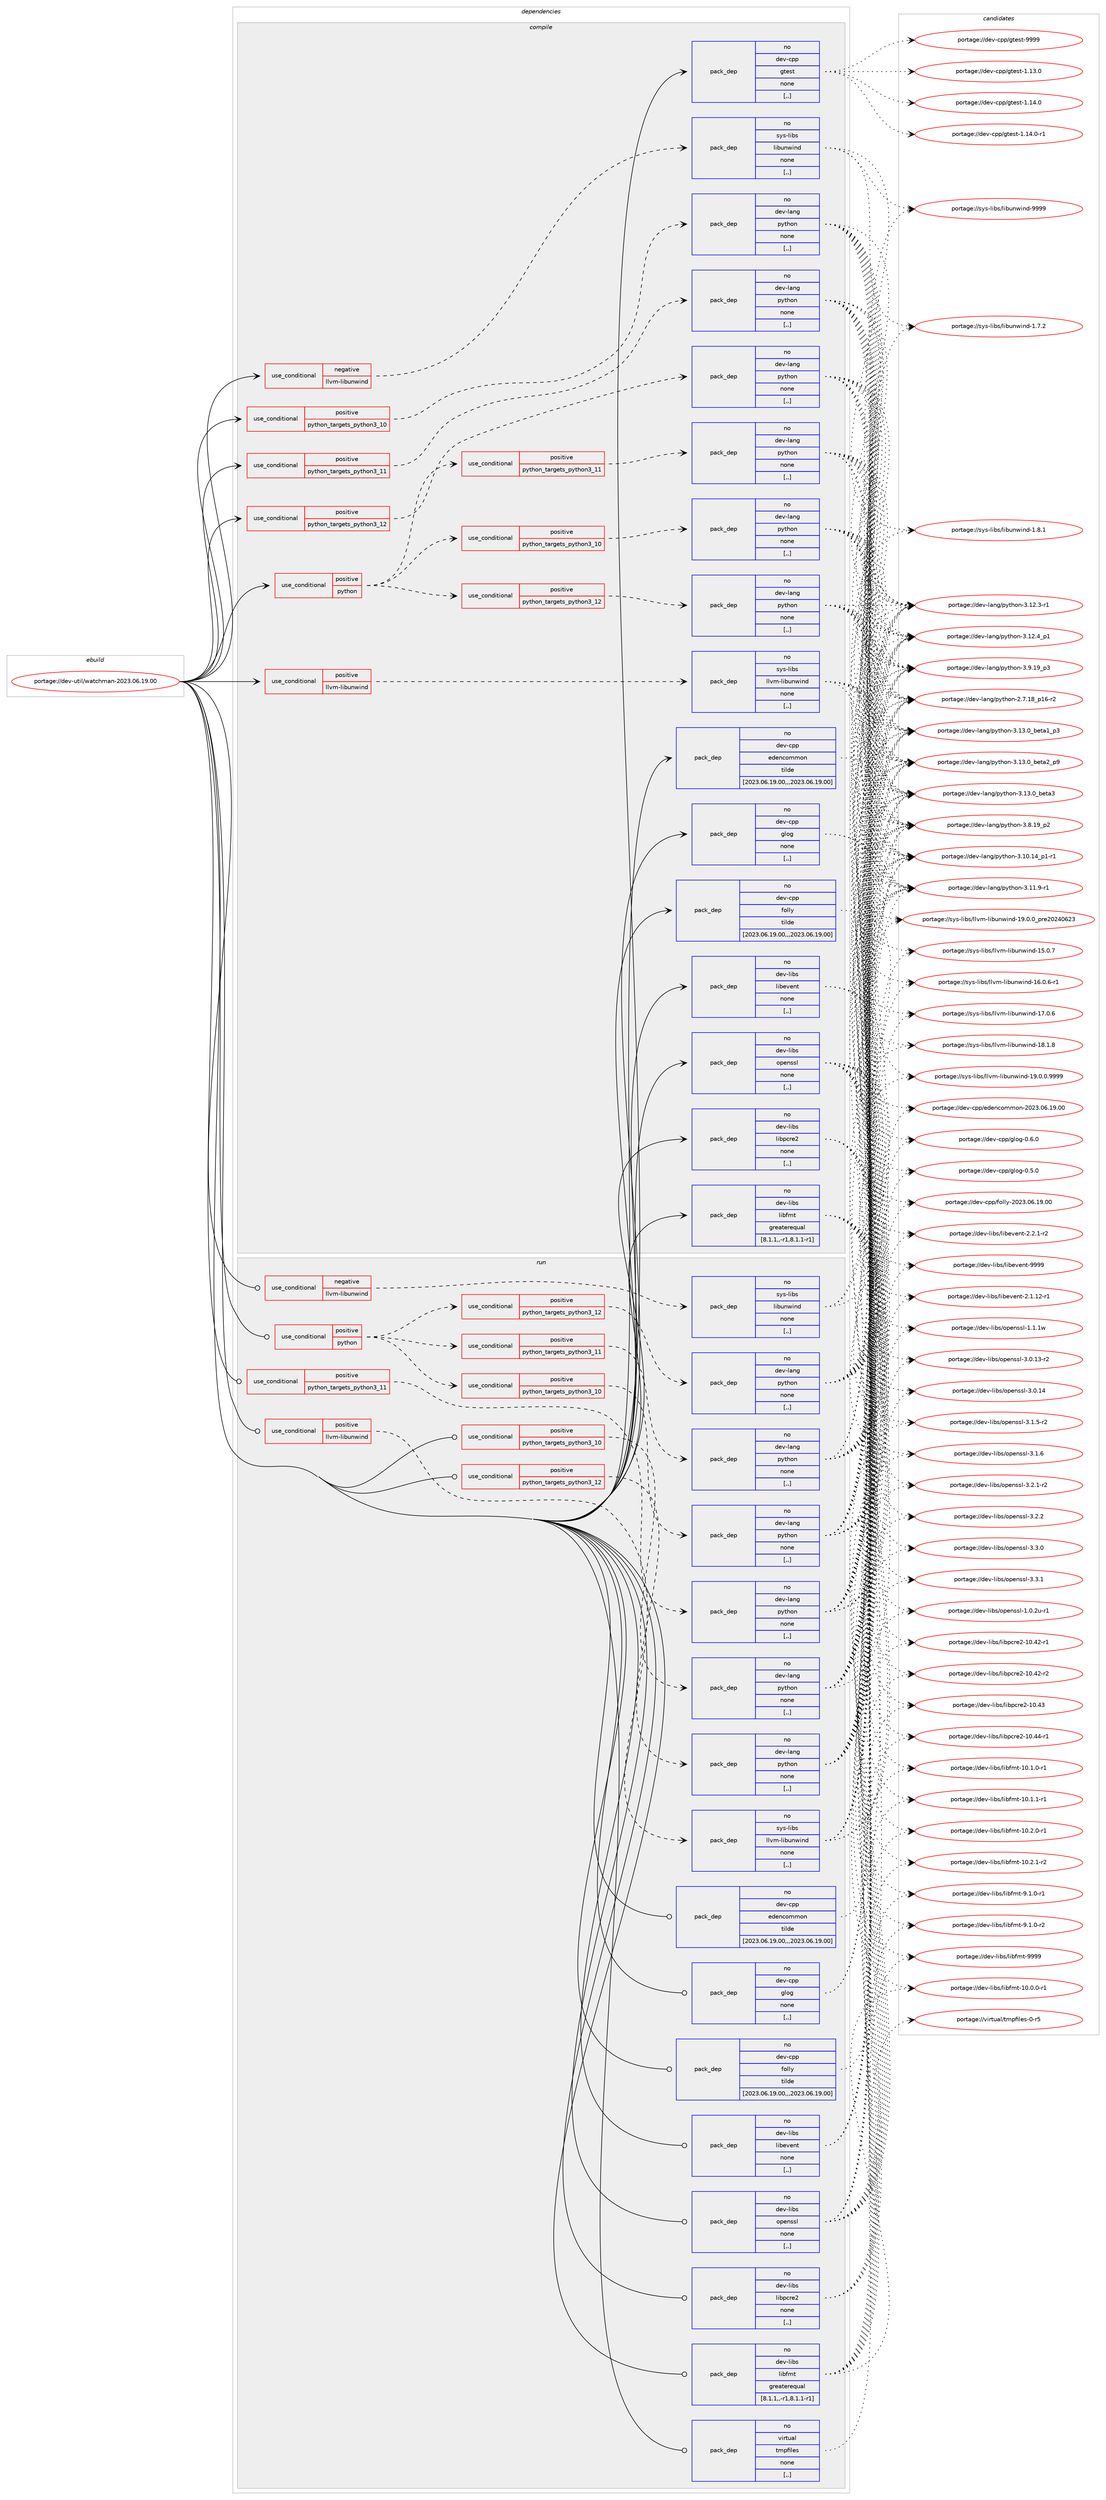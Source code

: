 digraph prolog {

# *************
# Graph options
# *************

newrank=true;
concentrate=true;
compound=true;
graph [rankdir=LR,fontname=Helvetica,fontsize=10,ranksep=1.5];#, ranksep=2.5, nodesep=0.2];
edge  [arrowhead=vee];
node  [fontname=Helvetica,fontsize=10];

# **********
# The ebuild
# **********

subgraph cluster_leftcol {
color=gray;
rank=same;
label=<<i>ebuild</i>>;
id [label="portage://dev-util/watchman-2023.06.19.00", color=red, width=4, href="../dev-util/watchman-2023.06.19.00.svg"];
}

# ****************
# The dependencies
# ****************

subgraph cluster_midcol {
color=gray;
label=<<i>dependencies</i>>;
subgraph cluster_compile {
fillcolor="#eeeeee";
style=filled;
label=<<i>compile</i>>;
subgraph cond60474 {
dependency215761 [label=<<TABLE BORDER="0" CELLBORDER="1" CELLSPACING="0" CELLPADDING="4"><TR><TD ROWSPAN="3" CELLPADDING="10">use_conditional</TD></TR><TR><TD>negative</TD></TR><TR><TD>llvm-libunwind</TD></TR></TABLE>>, shape=none, color=red];
subgraph pack153856 {
dependency215762 [label=<<TABLE BORDER="0" CELLBORDER="1" CELLSPACING="0" CELLPADDING="4" WIDTH="220"><TR><TD ROWSPAN="6" CELLPADDING="30">pack_dep</TD></TR><TR><TD WIDTH="110">no</TD></TR><TR><TD>sys-libs</TD></TR><TR><TD>libunwind</TD></TR><TR><TD>none</TD></TR><TR><TD>[,,]</TD></TR></TABLE>>, shape=none, color=blue];
}
dependency215761:e -> dependency215762:w [weight=20,style="dashed",arrowhead="vee"];
}
id:e -> dependency215761:w [weight=20,style="solid",arrowhead="vee"];
subgraph cond60475 {
dependency215763 [label=<<TABLE BORDER="0" CELLBORDER="1" CELLSPACING="0" CELLPADDING="4"><TR><TD ROWSPAN="3" CELLPADDING="10">use_conditional</TD></TR><TR><TD>positive</TD></TR><TR><TD>llvm-libunwind</TD></TR></TABLE>>, shape=none, color=red];
subgraph pack153857 {
dependency215764 [label=<<TABLE BORDER="0" CELLBORDER="1" CELLSPACING="0" CELLPADDING="4" WIDTH="220"><TR><TD ROWSPAN="6" CELLPADDING="30">pack_dep</TD></TR><TR><TD WIDTH="110">no</TD></TR><TR><TD>sys-libs</TD></TR><TR><TD>llvm-libunwind</TD></TR><TR><TD>none</TD></TR><TR><TD>[,,]</TD></TR></TABLE>>, shape=none, color=blue];
}
dependency215763:e -> dependency215764:w [weight=20,style="dashed",arrowhead="vee"];
}
id:e -> dependency215763:w [weight=20,style="solid",arrowhead="vee"];
subgraph cond60476 {
dependency215765 [label=<<TABLE BORDER="0" CELLBORDER="1" CELLSPACING="0" CELLPADDING="4"><TR><TD ROWSPAN="3" CELLPADDING="10">use_conditional</TD></TR><TR><TD>positive</TD></TR><TR><TD>python</TD></TR></TABLE>>, shape=none, color=red];
subgraph cond60477 {
dependency215766 [label=<<TABLE BORDER="0" CELLBORDER="1" CELLSPACING="0" CELLPADDING="4"><TR><TD ROWSPAN="3" CELLPADDING="10">use_conditional</TD></TR><TR><TD>positive</TD></TR><TR><TD>python_targets_python3_10</TD></TR></TABLE>>, shape=none, color=red];
subgraph pack153858 {
dependency215767 [label=<<TABLE BORDER="0" CELLBORDER="1" CELLSPACING="0" CELLPADDING="4" WIDTH="220"><TR><TD ROWSPAN="6" CELLPADDING="30">pack_dep</TD></TR><TR><TD WIDTH="110">no</TD></TR><TR><TD>dev-lang</TD></TR><TR><TD>python</TD></TR><TR><TD>none</TD></TR><TR><TD>[,,]</TD></TR></TABLE>>, shape=none, color=blue];
}
dependency215766:e -> dependency215767:w [weight=20,style="dashed",arrowhead="vee"];
}
dependency215765:e -> dependency215766:w [weight=20,style="dashed",arrowhead="vee"];
subgraph cond60478 {
dependency215768 [label=<<TABLE BORDER="0" CELLBORDER="1" CELLSPACING="0" CELLPADDING="4"><TR><TD ROWSPAN="3" CELLPADDING="10">use_conditional</TD></TR><TR><TD>positive</TD></TR><TR><TD>python_targets_python3_11</TD></TR></TABLE>>, shape=none, color=red];
subgraph pack153859 {
dependency215769 [label=<<TABLE BORDER="0" CELLBORDER="1" CELLSPACING="0" CELLPADDING="4" WIDTH="220"><TR><TD ROWSPAN="6" CELLPADDING="30">pack_dep</TD></TR><TR><TD WIDTH="110">no</TD></TR><TR><TD>dev-lang</TD></TR><TR><TD>python</TD></TR><TR><TD>none</TD></TR><TR><TD>[,,]</TD></TR></TABLE>>, shape=none, color=blue];
}
dependency215768:e -> dependency215769:w [weight=20,style="dashed",arrowhead="vee"];
}
dependency215765:e -> dependency215768:w [weight=20,style="dashed",arrowhead="vee"];
subgraph cond60479 {
dependency215770 [label=<<TABLE BORDER="0" CELLBORDER="1" CELLSPACING="0" CELLPADDING="4"><TR><TD ROWSPAN="3" CELLPADDING="10">use_conditional</TD></TR><TR><TD>positive</TD></TR><TR><TD>python_targets_python3_12</TD></TR></TABLE>>, shape=none, color=red];
subgraph pack153860 {
dependency215771 [label=<<TABLE BORDER="0" CELLBORDER="1" CELLSPACING="0" CELLPADDING="4" WIDTH="220"><TR><TD ROWSPAN="6" CELLPADDING="30">pack_dep</TD></TR><TR><TD WIDTH="110">no</TD></TR><TR><TD>dev-lang</TD></TR><TR><TD>python</TD></TR><TR><TD>none</TD></TR><TR><TD>[,,]</TD></TR></TABLE>>, shape=none, color=blue];
}
dependency215770:e -> dependency215771:w [weight=20,style="dashed",arrowhead="vee"];
}
dependency215765:e -> dependency215770:w [weight=20,style="dashed",arrowhead="vee"];
}
id:e -> dependency215765:w [weight=20,style="solid",arrowhead="vee"];
subgraph cond60480 {
dependency215772 [label=<<TABLE BORDER="0" CELLBORDER="1" CELLSPACING="0" CELLPADDING="4"><TR><TD ROWSPAN="3" CELLPADDING="10">use_conditional</TD></TR><TR><TD>positive</TD></TR><TR><TD>python_targets_python3_10</TD></TR></TABLE>>, shape=none, color=red];
subgraph pack153861 {
dependency215773 [label=<<TABLE BORDER="0" CELLBORDER="1" CELLSPACING="0" CELLPADDING="4" WIDTH="220"><TR><TD ROWSPAN="6" CELLPADDING="30">pack_dep</TD></TR><TR><TD WIDTH="110">no</TD></TR><TR><TD>dev-lang</TD></TR><TR><TD>python</TD></TR><TR><TD>none</TD></TR><TR><TD>[,,]</TD></TR></TABLE>>, shape=none, color=blue];
}
dependency215772:e -> dependency215773:w [weight=20,style="dashed",arrowhead="vee"];
}
id:e -> dependency215772:w [weight=20,style="solid",arrowhead="vee"];
subgraph cond60481 {
dependency215774 [label=<<TABLE BORDER="0" CELLBORDER="1" CELLSPACING="0" CELLPADDING="4"><TR><TD ROWSPAN="3" CELLPADDING="10">use_conditional</TD></TR><TR><TD>positive</TD></TR><TR><TD>python_targets_python3_11</TD></TR></TABLE>>, shape=none, color=red];
subgraph pack153862 {
dependency215775 [label=<<TABLE BORDER="0" CELLBORDER="1" CELLSPACING="0" CELLPADDING="4" WIDTH="220"><TR><TD ROWSPAN="6" CELLPADDING="30">pack_dep</TD></TR><TR><TD WIDTH="110">no</TD></TR><TR><TD>dev-lang</TD></TR><TR><TD>python</TD></TR><TR><TD>none</TD></TR><TR><TD>[,,]</TD></TR></TABLE>>, shape=none, color=blue];
}
dependency215774:e -> dependency215775:w [weight=20,style="dashed",arrowhead="vee"];
}
id:e -> dependency215774:w [weight=20,style="solid",arrowhead="vee"];
subgraph cond60482 {
dependency215776 [label=<<TABLE BORDER="0" CELLBORDER="1" CELLSPACING="0" CELLPADDING="4"><TR><TD ROWSPAN="3" CELLPADDING="10">use_conditional</TD></TR><TR><TD>positive</TD></TR><TR><TD>python_targets_python3_12</TD></TR></TABLE>>, shape=none, color=red];
subgraph pack153863 {
dependency215777 [label=<<TABLE BORDER="0" CELLBORDER="1" CELLSPACING="0" CELLPADDING="4" WIDTH="220"><TR><TD ROWSPAN="6" CELLPADDING="30">pack_dep</TD></TR><TR><TD WIDTH="110">no</TD></TR><TR><TD>dev-lang</TD></TR><TR><TD>python</TD></TR><TR><TD>none</TD></TR><TR><TD>[,,]</TD></TR></TABLE>>, shape=none, color=blue];
}
dependency215776:e -> dependency215777:w [weight=20,style="dashed",arrowhead="vee"];
}
id:e -> dependency215776:w [weight=20,style="solid",arrowhead="vee"];
subgraph pack153864 {
dependency215778 [label=<<TABLE BORDER="0" CELLBORDER="1" CELLSPACING="0" CELLPADDING="4" WIDTH="220"><TR><TD ROWSPAN="6" CELLPADDING="30">pack_dep</TD></TR><TR><TD WIDTH="110">no</TD></TR><TR><TD>dev-cpp</TD></TR><TR><TD>edencommon</TD></TR><TR><TD>tilde</TD></TR><TR><TD>[2023.06.19.00,,,2023.06.19.00]</TD></TR></TABLE>>, shape=none, color=blue];
}
id:e -> dependency215778:w [weight=20,style="solid",arrowhead="vee"];
subgraph pack153865 {
dependency215779 [label=<<TABLE BORDER="0" CELLBORDER="1" CELLSPACING="0" CELLPADDING="4" WIDTH="220"><TR><TD ROWSPAN="6" CELLPADDING="30">pack_dep</TD></TR><TR><TD WIDTH="110">no</TD></TR><TR><TD>dev-cpp</TD></TR><TR><TD>folly</TD></TR><TR><TD>tilde</TD></TR><TR><TD>[2023.06.19.00,,,2023.06.19.00]</TD></TR></TABLE>>, shape=none, color=blue];
}
id:e -> dependency215779:w [weight=20,style="solid",arrowhead="vee"];
subgraph pack153866 {
dependency215780 [label=<<TABLE BORDER="0" CELLBORDER="1" CELLSPACING="0" CELLPADDING="4" WIDTH="220"><TR><TD ROWSPAN="6" CELLPADDING="30">pack_dep</TD></TR><TR><TD WIDTH="110">no</TD></TR><TR><TD>dev-cpp</TD></TR><TR><TD>glog</TD></TR><TR><TD>none</TD></TR><TR><TD>[,,]</TD></TR></TABLE>>, shape=none, color=blue];
}
id:e -> dependency215780:w [weight=20,style="solid",arrowhead="vee"];
subgraph pack153867 {
dependency215781 [label=<<TABLE BORDER="0" CELLBORDER="1" CELLSPACING="0" CELLPADDING="4" WIDTH="220"><TR><TD ROWSPAN="6" CELLPADDING="30">pack_dep</TD></TR><TR><TD WIDTH="110">no</TD></TR><TR><TD>dev-cpp</TD></TR><TR><TD>gtest</TD></TR><TR><TD>none</TD></TR><TR><TD>[,,]</TD></TR></TABLE>>, shape=none, color=blue];
}
id:e -> dependency215781:w [weight=20,style="solid",arrowhead="vee"];
subgraph pack153868 {
dependency215782 [label=<<TABLE BORDER="0" CELLBORDER="1" CELLSPACING="0" CELLPADDING="4" WIDTH="220"><TR><TD ROWSPAN="6" CELLPADDING="30">pack_dep</TD></TR><TR><TD WIDTH="110">no</TD></TR><TR><TD>dev-libs</TD></TR><TR><TD>libevent</TD></TR><TR><TD>none</TD></TR><TR><TD>[,,]</TD></TR></TABLE>>, shape=none, color=blue];
}
id:e -> dependency215782:w [weight=20,style="solid",arrowhead="vee"];
subgraph pack153869 {
dependency215783 [label=<<TABLE BORDER="0" CELLBORDER="1" CELLSPACING="0" CELLPADDING="4" WIDTH="220"><TR><TD ROWSPAN="6" CELLPADDING="30">pack_dep</TD></TR><TR><TD WIDTH="110">no</TD></TR><TR><TD>dev-libs</TD></TR><TR><TD>libfmt</TD></TR><TR><TD>greaterequal</TD></TR><TR><TD>[8.1.1,,-r1,8.1.1-r1]</TD></TR></TABLE>>, shape=none, color=blue];
}
id:e -> dependency215783:w [weight=20,style="solid",arrowhead="vee"];
subgraph pack153870 {
dependency215784 [label=<<TABLE BORDER="0" CELLBORDER="1" CELLSPACING="0" CELLPADDING="4" WIDTH="220"><TR><TD ROWSPAN="6" CELLPADDING="30">pack_dep</TD></TR><TR><TD WIDTH="110">no</TD></TR><TR><TD>dev-libs</TD></TR><TR><TD>libpcre2</TD></TR><TR><TD>none</TD></TR><TR><TD>[,,]</TD></TR></TABLE>>, shape=none, color=blue];
}
id:e -> dependency215784:w [weight=20,style="solid",arrowhead="vee"];
subgraph pack153871 {
dependency215785 [label=<<TABLE BORDER="0" CELLBORDER="1" CELLSPACING="0" CELLPADDING="4" WIDTH="220"><TR><TD ROWSPAN="6" CELLPADDING="30">pack_dep</TD></TR><TR><TD WIDTH="110">no</TD></TR><TR><TD>dev-libs</TD></TR><TR><TD>openssl</TD></TR><TR><TD>none</TD></TR><TR><TD>[,,]</TD></TR></TABLE>>, shape=none, color=blue];
}
id:e -> dependency215785:w [weight=20,style="solid",arrowhead="vee"];
}
subgraph cluster_compileandrun {
fillcolor="#eeeeee";
style=filled;
label=<<i>compile and run</i>>;
}
subgraph cluster_run {
fillcolor="#eeeeee";
style=filled;
label=<<i>run</i>>;
subgraph cond60483 {
dependency215786 [label=<<TABLE BORDER="0" CELLBORDER="1" CELLSPACING="0" CELLPADDING="4"><TR><TD ROWSPAN="3" CELLPADDING="10">use_conditional</TD></TR><TR><TD>negative</TD></TR><TR><TD>llvm-libunwind</TD></TR></TABLE>>, shape=none, color=red];
subgraph pack153872 {
dependency215787 [label=<<TABLE BORDER="0" CELLBORDER="1" CELLSPACING="0" CELLPADDING="4" WIDTH="220"><TR><TD ROWSPAN="6" CELLPADDING="30">pack_dep</TD></TR><TR><TD WIDTH="110">no</TD></TR><TR><TD>sys-libs</TD></TR><TR><TD>libunwind</TD></TR><TR><TD>none</TD></TR><TR><TD>[,,]</TD></TR></TABLE>>, shape=none, color=blue];
}
dependency215786:e -> dependency215787:w [weight=20,style="dashed",arrowhead="vee"];
}
id:e -> dependency215786:w [weight=20,style="solid",arrowhead="odot"];
subgraph cond60484 {
dependency215788 [label=<<TABLE BORDER="0" CELLBORDER="1" CELLSPACING="0" CELLPADDING="4"><TR><TD ROWSPAN="3" CELLPADDING="10">use_conditional</TD></TR><TR><TD>positive</TD></TR><TR><TD>llvm-libunwind</TD></TR></TABLE>>, shape=none, color=red];
subgraph pack153873 {
dependency215789 [label=<<TABLE BORDER="0" CELLBORDER="1" CELLSPACING="0" CELLPADDING="4" WIDTH="220"><TR><TD ROWSPAN="6" CELLPADDING="30">pack_dep</TD></TR><TR><TD WIDTH="110">no</TD></TR><TR><TD>sys-libs</TD></TR><TR><TD>llvm-libunwind</TD></TR><TR><TD>none</TD></TR><TR><TD>[,,]</TD></TR></TABLE>>, shape=none, color=blue];
}
dependency215788:e -> dependency215789:w [weight=20,style="dashed",arrowhead="vee"];
}
id:e -> dependency215788:w [weight=20,style="solid",arrowhead="odot"];
subgraph cond60485 {
dependency215790 [label=<<TABLE BORDER="0" CELLBORDER="1" CELLSPACING="0" CELLPADDING="4"><TR><TD ROWSPAN="3" CELLPADDING="10">use_conditional</TD></TR><TR><TD>positive</TD></TR><TR><TD>python</TD></TR></TABLE>>, shape=none, color=red];
subgraph cond60486 {
dependency215791 [label=<<TABLE BORDER="0" CELLBORDER="1" CELLSPACING="0" CELLPADDING="4"><TR><TD ROWSPAN="3" CELLPADDING="10">use_conditional</TD></TR><TR><TD>positive</TD></TR><TR><TD>python_targets_python3_10</TD></TR></TABLE>>, shape=none, color=red];
subgraph pack153874 {
dependency215792 [label=<<TABLE BORDER="0" CELLBORDER="1" CELLSPACING="0" CELLPADDING="4" WIDTH="220"><TR><TD ROWSPAN="6" CELLPADDING="30">pack_dep</TD></TR><TR><TD WIDTH="110">no</TD></TR><TR><TD>dev-lang</TD></TR><TR><TD>python</TD></TR><TR><TD>none</TD></TR><TR><TD>[,,]</TD></TR></TABLE>>, shape=none, color=blue];
}
dependency215791:e -> dependency215792:w [weight=20,style="dashed",arrowhead="vee"];
}
dependency215790:e -> dependency215791:w [weight=20,style="dashed",arrowhead="vee"];
subgraph cond60487 {
dependency215793 [label=<<TABLE BORDER="0" CELLBORDER="1" CELLSPACING="0" CELLPADDING="4"><TR><TD ROWSPAN="3" CELLPADDING="10">use_conditional</TD></TR><TR><TD>positive</TD></TR><TR><TD>python_targets_python3_11</TD></TR></TABLE>>, shape=none, color=red];
subgraph pack153875 {
dependency215794 [label=<<TABLE BORDER="0" CELLBORDER="1" CELLSPACING="0" CELLPADDING="4" WIDTH="220"><TR><TD ROWSPAN="6" CELLPADDING="30">pack_dep</TD></TR><TR><TD WIDTH="110">no</TD></TR><TR><TD>dev-lang</TD></TR><TR><TD>python</TD></TR><TR><TD>none</TD></TR><TR><TD>[,,]</TD></TR></TABLE>>, shape=none, color=blue];
}
dependency215793:e -> dependency215794:w [weight=20,style="dashed",arrowhead="vee"];
}
dependency215790:e -> dependency215793:w [weight=20,style="dashed",arrowhead="vee"];
subgraph cond60488 {
dependency215795 [label=<<TABLE BORDER="0" CELLBORDER="1" CELLSPACING="0" CELLPADDING="4"><TR><TD ROWSPAN="3" CELLPADDING="10">use_conditional</TD></TR><TR><TD>positive</TD></TR><TR><TD>python_targets_python3_12</TD></TR></TABLE>>, shape=none, color=red];
subgraph pack153876 {
dependency215796 [label=<<TABLE BORDER="0" CELLBORDER="1" CELLSPACING="0" CELLPADDING="4" WIDTH="220"><TR><TD ROWSPAN="6" CELLPADDING="30">pack_dep</TD></TR><TR><TD WIDTH="110">no</TD></TR><TR><TD>dev-lang</TD></TR><TR><TD>python</TD></TR><TR><TD>none</TD></TR><TR><TD>[,,]</TD></TR></TABLE>>, shape=none, color=blue];
}
dependency215795:e -> dependency215796:w [weight=20,style="dashed",arrowhead="vee"];
}
dependency215790:e -> dependency215795:w [weight=20,style="dashed",arrowhead="vee"];
}
id:e -> dependency215790:w [weight=20,style="solid",arrowhead="odot"];
subgraph cond60489 {
dependency215797 [label=<<TABLE BORDER="0" CELLBORDER="1" CELLSPACING="0" CELLPADDING="4"><TR><TD ROWSPAN="3" CELLPADDING="10">use_conditional</TD></TR><TR><TD>positive</TD></TR><TR><TD>python_targets_python3_10</TD></TR></TABLE>>, shape=none, color=red];
subgraph pack153877 {
dependency215798 [label=<<TABLE BORDER="0" CELLBORDER="1" CELLSPACING="0" CELLPADDING="4" WIDTH="220"><TR><TD ROWSPAN="6" CELLPADDING="30">pack_dep</TD></TR><TR><TD WIDTH="110">no</TD></TR><TR><TD>dev-lang</TD></TR><TR><TD>python</TD></TR><TR><TD>none</TD></TR><TR><TD>[,,]</TD></TR></TABLE>>, shape=none, color=blue];
}
dependency215797:e -> dependency215798:w [weight=20,style="dashed",arrowhead="vee"];
}
id:e -> dependency215797:w [weight=20,style="solid",arrowhead="odot"];
subgraph cond60490 {
dependency215799 [label=<<TABLE BORDER="0" CELLBORDER="1" CELLSPACING="0" CELLPADDING="4"><TR><TD ROWSPAN="3" CELLPADDING="10">use_conditional</TD></TR><TR><TD>positive</TD></TR><TR><TD>python_targets_python3_11</TD></TR></TABLE>>, shape=none, color=red];
subgraph pack153878 {
dependency215800 [label=<<TABLE BORDER="0" CELLBORDER="1" CELLSPACING="0" CELLPADDING="4" WIDTH="220"><TR><TD ROWSPAN="6" CELLPADDING="30">pack_dep</TD></TR><TR><TD WIDTH="110">no</TD></TR><TR><TD>dev-lang</TD></TR><TR><TD>python</TD></TR><TR><TD>none</TD></TR><TR><TD>[,,]</TD></TR></TABLE>>, shape=none, color=blue];
}
dependency215799:e -> dependency215800:w [weight=20,style="dashed",arrowhead="vee"];
}
id:e -> dependency215799:w [weight=20,style="solid",arrowhead="odot"];
subgraph cond60491 {
dependency215801 [label=<<TABLE BORDER="0" CELLBORDER="1" CELLSPACING="0" CELLPADDING="4"><TR><TD ROWSPAN="3" CELLPADDING="10">use_conditional</TD></TR><TR><TD>positive</TD></TR><TR><TD>python_targets_python3_12</TD></TR></TABLE>>, shape=none, color=red];
subgraph pack153879 {
dependency215802 [label=<<TABLE BORDER="0" CELLBORDER="1" CELLSPACING="0" CELLPADDING="4" WIDTH="220"><TR><TD ROWSPAN="6" CELLPADDING="30">pack_dep</TD></TR><TR><TD WIDTH="110">no</TD></TR><TR><TD>dev-lang</TD></TR><TR><TD>python</TD></TR><TR><TD>none</TD></TR><TR><TD>[,,]</TD></TR></TABLE>>, shape=none, color=blue];
}
dependency215801:e -> dependency215802:w [weight=20,style="dashed",arrowhead="vee"];
}
id:e -> dependency215801:w [weight=20,style="solid",arrowhead="odot"];
subgraph pack153880 {
dependency215803 [label=<<TABLE BORDER="0" CELLBORDER="1" CELLSPACING="0" CELLPADDING="4" WIDTH="220"><TR><TD ROWSPAN="6" CELLPADDING="30">pack_dep</TD></TR><TR><TD WIDTH="110">no</TD></TR><TR><TD>dev-cpp</TD></TR><TR><TD>edencommon</TD></TR><TR><TD>tilde</TD></TR><TR><TD>[2023.06.19.00,,,2023.06.19.00]</TD></TR></TABLE>>, shape=none, color=blue];
}
id:e -> dependency215803:w [weight=20,style="solid",arrowhead="odot"];
subgraph pack153881 {
dependency215804 [label=<<TABLE BORDER="0" CELLBORDER="1" CELLSPACING="0" CELLPADDING="4" WIDTH="220"><TR><TD ROWSPAN="6" CELLPADDING="30">pack_dep</TD></TR><TR><TD WIDTH="110">no</TD></TR><TR><TD>dev-cpp</TD></TR><TR><TD>folly</TD></TR><TR><TD>tilde</TD></TR><TR><TD>[2023.06.19.00,,,2023.06.19.00]</TD></TR></TABLE>>, shape=none, color=blue];
}
id:e -> dependency215804:w [weight=20,style="solid",arrowhead="odot"];
subgraph pack153882 {
dependency215805 [label=<<TABLE BORDER="0" CELLBORDER="1" CELLSPACING="0" CELLPADDING="4" WIDTH="220"><TR><TD ROWSPAN="6" CELLPADDING="30">pack_dep</TD></TR><TR><TD WIDTH="110">no</TD></TR><TR><TD>dev-cpp</TD></TR><TR><TD>glog</TD></TR><TR><TD>none</TD></TR><TR><TD>[,,]</TD></TR></TABLE>>, shape=none, color=blue];
}
id:e -> dependency215805:w [weight=20,style="solid",arrowhead="odot"];
subgraph pack153883 {
dependency215806 [label=<<TABLE BORDER="0" CELLBORDER="1" CELLSPACING="0" CELLPADDING="4" WIDTH="220"><TR><TD ROWSPAN="6" CELLPADDING="30">pack_dep</TD></TR><TR><TD WIDTH="110">no</TD></TR><TR><TD>dev-libs</TD></TR><TR><TD>libevent</TD></TR><TR><TD>none</TD></TR><TR><TD>[,,]</TD></TR></TABLE>>, shape=none, color=blue];
}
id:e -> dependency215806:w [weight=20,style="solid",arrowhead="odot"];
subgraph pack153884 {
dependency215807 [label=<<TABLE BORDER="0" CELLBORDER="1" CELLSPACING="0" CELLPADDING="4" WIDTH="220"><TR><TD ROWSPAN="6" CELLPADDING="30">pack_dep</TD></TR><TR><TD WIDTH="110">no</TD></TR><TR><TD>dev-libs</TD></TR><TR><TD>libfmt</TD></TR><TR><TD>greaterequal</TD></TR><TR><TD>[8.1.1,,-r1,8.1.1-r1]</TD></TR></TABLE>>, shape=none, color=blue];
}
id:e -> dependency215807:w [weight=20,style="solid",arrowhead="odot"];
subgraph pack153885 {
dependency215808 [label=<<TABLE BORDER="0" CELLBORDER="1" CELLSPACING="0" CELLPADDING="4" WIDTH="220"><TR><TD ROWSPAN="6" CELLPADDING="30">pack_dep</TD></TR><TR><TD WIDTH="110">no</TD></TR><TR><TD>dev-libs</TD></TR><TR><TD>libpcre2</TD></TR><TR><TD>none</TD></TR><TR><TD>[,,]</TD></TR></TABLE>>, shape=none, color=blue];
}
id:e -> dependency215808:w [weight=20,style="solid",arrowhead="odot"];
subgraph pack153886 {
dependency215809 [label=<<TABLE BORDER="0" CELLBORDER="1" CELLSPACING="0" CELLPADDING="4" WIDTH="220"><TR><TD ROWSPAN="6" CELLPADDING="30">pack_dep</TD></TR><TR><TD WIDTH="110">no</TD></TR><TR><TD>dev-libs</TD></TR><TR><TD>openssl</TD></TR><TR><TD>none</TD></TR><TR><TD>[,,]</TD></TR></TABLE>>, shape=none, color=blue];
}
id:e -> dependency215809:w [weight=20,style="solid",arrowhead="odot"];
subgraph pack153887 {
dependency215810 [label=<<TABLE BORDER="0" CELLBORDER="1" CELLSPACING="0" CELLPADDING="4" WIDTH="220"><TR><TD ROWSPAN="6" CELLPADDING="30">pack_dep</TD></TR><TR><TD WIDTH="110">no</TD></TR><TR><TD>virtual</TD></TR><TR><TD>tmpfiles</TD></TR><TR><TD>none</TD></TR><TR><TD>[,,]</TD></TR></TABLE>>, shape=none, color=blue];
}
id:e -> dependency215810:w [weight=20,style="solid",arrowhead="odot"];
}
}

# **************
# The candidates
# **************

subgraph cluster_choices {
rank=same;
color=gray;
label=<<i>candidates</i>>;

subgraph choice153856 {
color=black;
nodesep=1;
choice11512111545108105981154710810598117110119105110100454946554650 [label="portage://sys-libs/libunwind-1.7.2", color=red, width=4,href="../sys-libs/libunwind-1.7.2.svg"];
choice11512111545108105981154710810598117110119105110100454946564649 [label="portage://sys-libs/libunwind-1.8.1", color=red, width=4,href="../sys-libs/libunwind-1.8.1.svg"];
choice115121115451081059811547108105981171101191051101004557575757 [label="portage://sys-libs/libunwind-9999", color=red, width=4,href="../sys-libs/libunwind-9999.svg"];
dependency215762:e -> choice11512111545108105981154710810598117110119105110100454946554650:w [style=dotted,weight="100"];
dependency215762:e -> choice11512111545108105981154710810598117110119105110100454946564649:w [style=dotted,weight="100"];
dependency215762:e -> choice115121115451081059811547108105981171101191051101004557575757:w [style=dotted,weight="100"];
}
subgraph choice153857 {
color=black;
nodesep=1;
choice115121115451081059811547108108118109451081059811711011910511010045495346484655 [label="portage://sys-libs/llvm-libunwind-15.0.7", color=red, width=4,href="../sys-libs/llvm-libunwind-15.0.7.svg"];
choice1151211154510810598115471081081181094510810598117110119105110100454954464846544511449 [label="portage://sys-libs/llvm-libunwind-16.0.6-r1", color=red, width=4,href="../sys-libs/llvm-libunwind-16.0.6-r1.svg"];
choice115121115451081059811547108108118109451081059811711011910511010045495546484654 [label="portage://sys-libs/llvm-libunwind-17.0.6", color=red, width=4,href="../sys-libs/llvm-libunwind-17.0.6.svg"];
choice115121115451081059811547108108118109451081059811711011910511010045495646494656 [label="portage://sys-libs/llvm-libunwind-18.1.8", color=red, width=4,href="../sys-libs/llvm-libunwind-18.1.8.svg"];
choice1151211154510810598115471081081181094510810598117110119105110100454957464846484657575757 [label="portage://sys-libs/llvm-libunwind-19.0.0.9999", color=red, width=4,href="../sys-libs/llvm-libunwind-19.0.0.9999.svg"];
choice115121115451081059811547108108118109451081059811711011910511010045495746484648951121141015048505248545051 [label="portage://sys-libs/llvm-libunwind-19.0.0_pre20240623", color=red, width=4,href="../sys-libs/llvm-libunwind-19.0.0_pre20240623.svg"];
dependency215764:e -> choice115121115451081059811547108108118109451081059811711011910511010045495346484655:w [style=dotted,weight="100"];
dependency215764:e -> choice1151211154510810598115471081081181094510810598117110119105110100454954464846544511449:w [style=dotted,weight="100"];
dependency215764:e -> choice115121115451081059811547108108118109451081059811711011910511010045495546484654:w [style=dotted,weight="100"];
dependency215764:e -> choice115121115451081059811547108108118109451081059811711011910511010045495646494656:w [style=dotted,weight="100"];
dependency215764:e -> choice1151211154510810598115471081081181094510810598117110119105110100454957464846484657575757:w [style=dotted,weight="100"];
dependency215764:e -> choice115121115451081059811547108108118109451081059811711011910511010045495746484648951121141015048505248545051:w [style=dotted,weight="100"];
}
subgraph choice153858 {
color=black;
nodesep=1;
choice100101118451089711010347112121116104111110455046554649569511249544511450 [label="portage://dev-lang/python-2.7.18_p16-r2", color=red, width=4,href="../dev-lang/python-2.7.18_p16-r2.svg"];
choice100101118451089711010347112121116104111110455146494846495295112494511449 [label="portage://dev-lang/python-3.10.14_p1-r1", color=red, width=4,href="../dev-lang/python-3.10.14_p1-r1.svg"];
choice100101118451089711010347112121116104111110455146494946574511449 [label="portage://dev-lang/python-3.11.9-r1", color=red, width=4,href="../dev-lang/python-3.11.9-r1.svg"];
choice100101118451089711010347112121116104111110455146495046514511449 [label="portage://dev-lang/python-3.12.3-r1", color=red, width=4,href="../dev-lang/python-3.12.3-r1.svg"];
choice100101118451089711010347112121116104111110455146495046529511249 [label="portage://dev-lang/python-3.12.4_p1", color=red, width=4,href="../dev-lang/python-3.12.4_p1.svg"];
choice10010111845108971101034711212111610411111045514649514648959810111697499511251 [label="portage://dev-lang/python-3.13.0_beta1_p3", color=red, width=4,href="../dev-lang/python-3.13.0_beta1_p3.svg"];
choice10010111845108971101034711212111610411111045514649514648959810111697509511257 [label="portage://dev-lang/python-3.13.0_beta2_p9", color=red, width=4,href="../dev-lang/python-3.13.0_beta2_p9.svg"];
choice1001011184510897110103471121211161041111104551464951464895981011169751 [label="portage://dev-lang/python-3.13.0_beta3", color=red, width=4,href="../dev-lang/python-3.13.0_beta3.svg"];
choice100101118451089711010347112121116104111110455146564649579511250 [label="portage://dev-lang/python-3.8.19_p2", color=red, width=4,href="../dev-lang/python-3.8.19_p2.svg"];
choice100101118451089711010347112121116104111110455146574649579511251 [label="portage://dev-lang/python-3.9.19_p3", color=red, width=4,href="../dev-lang/python-3.9.19_p3.svg"];
dependency215767:e -> choice100101118451089711010347112121116104111110455046554649569511249544511450:w [style=dotted,weight="100"];
dependency215767:e -> choice100101118451089711010347112121116104111110455146494846495295112494511449:w [style=dotted,weight="100"];
dependency215767:e -> choice100101118451089711010347112121116104111110455146494946574511449:w [style=dotted,weight="100"];
dependency215767:e -> choice100101118451089711010347112121116104111110455146495046514511449:w [style=dotted,weight="100"];
dependency215767:e -> choice100101118451089711010347112121116104111110455146495046529511249:w [style=dotted,weight="100"];
dependency215767:e -> choice10010111845108971101034711212111610411111045514649514648959810111697499511251:w [style=dotted,weight="100"];
dependency215767:e -> choice10010111845108971101034711212111610411111045514649514648959810111697509511257:w [style=dotted,weight="100"];
dependency215767:e -> choice1001011184510897110103471121211161041111104551464951464895981011169751:w [style=dotted,weight="100"];
dependency215767:e -> choice100101118451089711010347112121116104111110455146564649579511250:w [style=dotted,weight="100"];
dependency215767:e -> choice100101118451089711010347112121116104111110455146574649579511251:w [style=dotted,weight="100"];
}
subgraph choice153859 {
color=black;
nodesep=1;
choice100101118451089711010347112121116104111110455046554649569511249544511450 [label="portage://dev-lang/python-2.7.18_p16-r2", color=red, width=4,href="../dev-lang/python-2.7.18_p16-r2.svg"];
choice100101118451089711010347112121116104111110455146494846495295112494511449 [label="portage://dev-lang/python-3.10.14_p1-r1", color=red, width=4,href="../dev-lang/python-3.10.14_p1-r1.svg"];
choice100101118451089711010347112121116104111110455146494946574511449 [label="portage://dev-lang/python-3.11.9-r1", color=red, width=4,href="../dev-lang/python-3.11.9-r1.svg"];
choice100101118451089711010347112121116104111110455146495046514511449 [label="portage://dev-lang/python-3.12.3-r1", color=red, width=4,href="../dev-lang/python-3.12.3-r1.svg"];
choice100101118451089711010347112121116104111110455146495046529511249 [label="portage://dev-lang/python-3.12.4_p1", color=red, width=4,href="../dev-lang/python-3.12.4_p1.svg"];
choice10010111845108971101034711212111610411111045514649514648959810111697499511251 [label="portage://dev-lang/python-3.13.0_beta1_p3", color=red, width=4,href="../dev-lang/python-3.13.0_beta1_p3.svg"];
choice10010111845108971101034711212111610411111045514649514648959810111697509511257 [label="portage://dev-lang/python-3.13.0_beta2_p9", color=red, width=4,href="../dev-lang/python-3.13.0_beta2_p9.svg"];
choice1001011184510897110103471121211161041111104551464951464895981011169751 [label="portage://dev-lang/python-3.13.0_beta3", color=red, width=4,href="../dev-lang/python-3.13.0_beta3.svg"];
choice100101118451089711010347112121116104111110455146564649579511250 [label="portage://dev-lang/python-3.8.19_p2", color=red, width=4,href="../dev-lang/python-3.8.19_p2.svg"];
choice100101118451089711010347112121116104111110455146574649579511251 [label="portage://dev-lang/python-3.9.19_p3", color=red, width=4,href="../dev-lang/python-3.9.19_p3.svg"];
dependency215769:e -> choice100101118451089711010347112121116104111110455046554649569511249544511450:w [style=dotted,weight="100"];
dependency215769:e -> choice100101118451089711010347112121116104111110455146494846495295112494511449:w [style=dotted,weight="100"];
dependency215769:e -> choice100101118451089711010347112121116104111110455146494946574511449:w [style=dotted,weight="100"];
dependency215769:e -> choice100101118451089711010347112121116104111110455146495046514511449:w [style=dotted,weight="100"];
dependency215769:e -> choice100101118451089711010347112121116104111110455146495046529511249:w [style=dotted,weight="100"];
dependency215769:e -> choice10010111845108971101034711212111610411111045514649514648959810111697499511251:w [style=dotted,weight="100"];
dependency215769:e -> choice10010111845108971101034711212111610411111045514649514648959810111697509511257:w [style=dotted,weight="100"];
dependency215769:e -> choice1001011184510897110103471121211161041111104551464951464895981011169751:w [style=dotted,weight="100"];
dependency215769:e -> choice100101118451089711010347112121116104111110455146564649579511250:w [style=dotted,weight="100"];
dependency215769:e -> choice100101118451089711010347112121116104111110455146574649579511251:w [style=dotted,weight="100"];
}
subgraph choice153860 {
color=black;
nodesep=1;
choice100101118451089711010347112121116104111110455046554649569511249544511450 [label="portage://dev-lang/python-2.7.18_p16-r2", color=red, width=4,href="../dev-lang/python-2.7.18_p16-r2.svg"];
choice100101118451089711010347112121116104111110455146494846495295112494511449 [label="portage://dev-lang/python-3.10.14_p1-r1", color=red, width=4,href="../dev-lang/python-3.10.14_p1-r1.svg"];
choice100101118451089711010347112121116104111110455146494946574511449 [label="portage://dev-lang/python-3.11.9-r1", color=red, width=4,href="../dev-lang/python-3.11.9-r1.svg"];
choice100101118451089711010347112121116104111110455146495046514511449 [label="portage://dev-lang/python-3.12.3-r1", color=red, width=4,href="../dev-lang/python-3.12.3-r1.svg"];
choice100101118451089711010347112121116104111110455146495046529511249 [label="portage://dev-lang/python-3.12.4_p1", color=red, width=4,href="../dev-lang/python-3.12.4_p1.svg"];
choice10010111845108971101034711212111610411111045514649514648959810111697499511251 [label="portage://dev-lang/python-3.13.0_beta1_p3", color=red, width=4,href="../dev-lang/python-3.13.0_beta1_p3.svg"];
choice10010111845108971101034711212111610411111045514649514648959810111697509511257 [label="portage://dev-lang/python-3.13.0_beta2_p9", color=red, width=4,href="../dev-lang/python-3.13.0_beta2_p9.svg"];
choice1001011184510897110103471121211161041111104551464951464895981011169751 [label="portage://dev-lang/python-3.13.0_beta3", color=red, width=4,href="../dev-lang/python-3.13.0_beta3.svg"];
choice100101118451089711010347112121116104111110455146564649579511250 [label="portage://dev-lang/python-3.8.19_p2", color=red, width=4,href="../dev-lang/python-3.8.19_p2.svg"];
choice100101118451089711010347112121116104111110455146574649579511251 [label="portage://dev-lang/python-3.9.19_p3", color=red, width=4,href="../dev-lang/python-3.9.19_p3.svg"];
dependency215771:e -> choice100101118451089711010347112121116104111110455046554649569511249544511450:w [style=dotted,weight="100"];
dependency215771:e -> choice100101118451089711010347112121116104111110455146494846495295112494511449:w [style=dotted,weight="100"];
dependency215771:e -> choice100101118451089711010347112121116104111110455146494946574511449:w [style=dotted,weight="100"];
dependency215771:e -> choice100101118451089711010347112121116104111110455146495046514511449:w [style=dotted,weight="100"];
dependency215771:e -> choice100101118451089711010347112121116104111110455146495046529511249:w [style=dotted,weight="100"];
dependency215771:e -> choice10010111845108971101034711212111610411111045514649514648959810111697499511251:w [style=dotted,weight="100"];
dependency215771:e -> choice10010111845108971101034711212111610411111045514649514648959810111697509511257:w [style=dotted,weight="100"];
dependency215771:e -> choice1001011184510897110103471121211161041111104551464951464895981011169751:w [style=dotted,weight="100"];
dependency215771:e -> choice100101118451089711010347112121116104111110455146564649579511250:w [style=dotted,weight="100"];
dependency215771:e -> choice100101118451089711010347112121116104111110455146574649579511251:w [style=dotted,weight="100"];
}
subgraph choice153861 {
color=black;
nodesep=1;
choice100101118451089711010347112121116104111110455046554649569511249544511450 [label="portage://dev-lang/python-2.7.18_p16-r2", color=red, width=4,href="../dev-lang/python-2.7.18_p16-r2.svg"];
choice100101118451089711010347112121116104111110455146494846495295112494511449 [label="portage://dev-lang/python-3.10.14_p1-r1", color=red, width=4,href="../dev-lang/python-3.10.14_p1-r1.svg"];
choice100101118451089711010347112121116104111110455146494946574511449 [label="portage://dev-lang/python-3.11.9-r1", color=red, width=4,href="../dev-lang/python-3.11.9-r1.svg"];
choice100101118451089711010347112121116104111110455146495046514511449 [label="portage://dev-lang/python-3.12.3-r1", color=red, width=4,href="../dev-lang/python-3.12.3-r1.svg"];
choice100101118451089711010347112121116104111110455146495046529511249 [label="portage://dev-lang/python-3.12.4_p1", color=red, width=4,href="../dev-lang/python-3.12.4_p1.svg"];
choice10010111845108971101034711212111610411111045514649514648959810111697499511251 [label="portage://dev-lang/python-3.13.0_beta1_p3", color=red, width=4,href="../dev-lang/python-3.13.0_beta1_p3.svg"];
choice10010111845108971101034711212111610411111045514649514648959810111697509511257 [label="portage://dev-lang/python-3.13.0_beta2_p9", color=red, width=4,href="../dev-lang/python-3.13.0_beta2_p9.svg"];
choice1001011184510897110103471121211161041111104551464951464895981011169751 [label="portage://dev-lang/python-3.13.0_beta3", color=red, width=4,href="../dev-lang/python-3.13.0_beta3.svg"];
choice100101118451089711010347112121116104111110455146564649579511250 [label="portage://dev-lang/python-3.8.19_p2", color=red, width=4,href="../dev-lang/python-3.8.19_p2.svg"];
choice100101118451089711010347112121116104111110455146574649579511251 [label="portage://dev-lang/python-3.9.19_p3", color=red, width=4,href="../dev-lang/python-3.9.19_p3.svg"];
dependency215773:e -> choice100101118451089711010347112121116104111110455046554649569511249544511450:w [style=dotted,weight="100"];
dependency215773:e -> choice100101118451089711010347112121116104111110455146494846495295112494511449:w [style=dotted,weight="100"];
dependency215773:e -> choice100101118451089711010347112121116104111110455146494946574511449:w [style=dotted,weight="100"];
dependency215773:e -> choice100101118451089711010347112121116104111110455146495046514511449:w [style=dotted,weight="100"];
dependency215773:e -> choice100101118451089711010347112121116104111110455146495046529511249:w [style=dotted,weight="100"];
dependency215773:e -> choice10010111845108971101034711212111610411111045514649514648959810111697499511251:w [style=dotted,weight="100"];
dependency215773:e -> choice10010111845108971101034711212111610411111045514649514648959810111697509511257:w [style=dotted,weight="100"];
dependency215773:e -> choice1001011184510897110103471121211161041111104551464951464895981011169751:w [style=dotted,weight="100"];
dependency215773:e -> choice100101118451089711010347112121116104111110455146564649579511250:w [style=dotted,weight="100"];
dependency215773:e -> choice100101118451089711010347112121116104111110455146574649579511251:w [style=dotted,weight="100"];
}
subgraph choice153862 {
color=black;
nodesep=1;
choice100101118451089711010347112121116104111110455046554649569511249544511450 [label="portage://dev-lang/python-2.7.18_p16-r2", color=red, width=4,href="../dev-lang/python-2.7.18_p16-r2.svg"];
choice100101118451089711010347112121116104111110455146494846495295112494511449 [label="portage://dev-lang/python-3.10.14_p1-r1", color=red, width=4,href="../dev-lang/python-3.10.14_p1-r1.svg"];
choice100101118451089711010347112121116104111110455146494946574511449 [label="portage://dev-lang/python-3.11.9-r1", color=red, width=4,href="../dev-lang/python-3.11.9-r1.svg"];
choice100101118451089711010347112121116104111110455146495046514511449 [label="portage://dev-lang/python-3.12.3-r1", color=red, width=4,href="../dev-lang/python-3.12.3-r1.svg"];
choice100101118451089711010347112121116104111110455146495046529511249 [label="portage://dev-lang/python-3.12.4_p1", color=red, width=4,href="../dev-lang/python-3.12.4_p1.svg"];
choice10010111845108971101034711212111610411111045514649514648959810111697499511251 [label="portage://dev-lang/python-3.13.0_beta1_p3", color=red, width=4,href="../dev-lang/python-3.13.0_beta1_p3.svg"];
choice10010111845108971101034711212111610411111045514649514648959810111697509511257 [label="portage://dev-lang/python-3.13.0_beta2_p9", color=red, width=4,href="../dev-lang/python-3.13.0_beta2_p9.svg"];
choice1001011184510897110103471121211161041111104551464951464895981011169751 [label="portage://dev-lang/python-3.13.0_beta3", color=red, width=4,href="../dev-lang/python-3.13.0_beta3.svg"];
choice100101118451089711010347112121116104111110455146564649579511250 [label="portage://dev-lang/python-3.8.19_p2", color=red, width=4,href="../dev-lang/python-3.8.19_p2.svg"];
choice100101118451089711010347112121116104111110455146574649579511251 [label="portage://dev-lang/python-3.9.19_p3", color=red, width=4,href="../dev-lang/python-3.9.19_p3.svg"];
dependency215775:e -> choice100101118451089711010347112121116104111110455046554649569511249544511450:w [style=dotted,weight="100"];
dependency215775:e -> choice100101118451089711010347112121116104111110455146494846495295112494511449:w [style=dotted,weight="100"];
dependency215775:e -> choice100101118451089711010347112121116104111110455146494946574511449:w [style=dotted,weight="100"];
dependency215775:e -> choice100101118451089711010347112121116104111110455146495046514511449:w [style=dotted,weight="100"];
dependency215775:e -> choice100101118451089711010347112121116104111110455146495046529511249:w [style=dotted,weight="100"];
dependency215775:e -> choice10010111845108971101034711212111610411111045514649514648959810111697499511251:w [style=dotted,weight="100"];
dependency215775:e -> choice10010111845108971101034711212111610411111045514649514648959810111697509511257:w [style=dotted,weight="100"];
dependency215775:e -> choice1001011184510897110103471121211161041111104551464951464895981011169751:w [style=dotted,weight="100"];
dependency215775:e -> choice100101118451089711010347112121116104111110455146564649579511250:w [style=dotted,weight="100"];
dependency215775:e -> choice100101118451089711010347112121116104111110455146574649579511251:w [style=dotted,weight="100"];
}
subgraph choice153863 {
color=black;
nodesep=1;
choice100101118451089711010347112121116104111110455046554649569511249544511450 [label="portage://dev-lang/python-2.7.18_p16-r2", color=red, width=4,href="../dev-lang/python-2.7.18_p16-r2.svg"];
choice100101118451089711010347112121116104111110455146494846495295112494511449 [label="portage://dev-lang/python-3.10.14_p1-r1", color=red, width=4,href="../dev-lang/python-3.10.14_p1-r1.svg"];
choice100101118451089711010347112121116104111110455146494946574511449 [label="portage://dev-lang/python-3.11.9-r1", color=red, width=4,href="../dev-lang/python-3.11.9-r1.svg"];
choice100101118451089711010347112121116104111110455146495046514511449 [label="portage://dev-lang/python-3.12.3-r1", color=red, width=4,href="../dev-lang/python-3.12.3-r1.svg"];
choice100101118451089711010347112121116104111110455146495046529511249 [label="portage://dev-lang/python-3.12.4_p1", color=red, width=4,href="../dev-lang/python-3.12.4_p1.svg"];
choice10010111845108971101034711212111610411111045514649514648959810111697499511251 [label="portage://dev-lang/python-3.13.0_beta1_p3", color=red, width=4,href="../dev-lang/python-3.13.0_beta1_p3.svg"];
choice10010111845108971101034711212111610411111045514649514648959810111697509511257 [label="portage://dev-lang/python-3.13.0_beta2_p9", color=red, width=4,href="../dev-lang/python-3.13.0_beta2_p9.svg"];
choice1001011184510897110103471121211161041111104551464951464895981011169751 [label="portage://dev-lang/python-3.13.0_beta3", color=red, width=4,href="../dev-lang/python-3.13.0_beta3.svg"];
choice100101118451089711010347112121116104111110455146564649579511250 [label="portage://dev-lang/python-3.8.19_p2", color=red, width=4,href="../dev-lang/python-3.8.19_p2.svg"];
choice100101118451089711010347112121116104111110455146574649579511251 [label="portage://dev-lang/python-3.9.19_p3", color=red, width=4,href="../dev-lang/python-3.9.19_p3.svg"];
dependency215777:e -> choice100101118451089711010347112121116104111110455046554649569511249544511450:w [style=dotted,weight="100"];
dependency215777:e -> choice100101118451089711010347112121116104111110455146494846495295112494511449:w [style=dotted,weight="100"];
dependency215777:e -> choice100101118451089711010347112121116104111110455146494946574511449:w [style=dotted,weight="100"];
dependency215777:e -> choice100101118451089711010347112121116104111110455146495046514511449:w [style=dotted,weight="100"];
dependency215777:e -> choice100101118451089711010347112121116104111110455146495046529511249:w [style=dotted,weight="100"];
dependency215777:e -> choice10010111845108971101034711212111610411111045514649514648959810111697499511251:w [style=dotted,weight="100"];
dependency215777:e -> choice10010111845108971101034711212111610411111045514649514648959810111697509511257:w [style=dotted,weight="100"];
dependency215777:e -> choice1001011184510897110103471121211161041111104551464951464895981011169751:w [style=dotted,weight="100"];
dependency215777:e -> choice100101118451089711010347112121116104111110455146564649579511250:w [style=dotted,weight="100"];
dependency215777:e -> choice100101118451089711010347112121116104111110455146574649579511251:w [style=dotted,weight="100"];
}
subgraph choice153864 {
color=black;
nodesep=1;
choice100101118459911211247101100101110991111091091111104550485051464854464957464848 [label="portage://dev-cpp/edencommon-2023.06.19.00", color=red, width=4,href="../dev-cpp/edencommon-2023.06.19.00.svg"];
dependency215778:e -> choice100101118459911211247101100101110991111091091111104550485051464854464957464848:w [style=dotted,weight="100"];
}
subgraph choice153865 {
color=black;
nodesep=1;
choice1001011184599112112471021111081081214550485051464854464957464848 [label="portage://dev-cpp/folly-2023.06.19.00", color=red, width=4,href="../dev-cpp/folly-2023.06.19.00.svg"];
dependency215779:e -> choice1001011184599112112471021111081081214550485051464854464957464848:w [style=dotted,weight="100"];
}
subgraph choice153866 {
color=black;
nodesep=1;
choice100101118459911211247103108111103454846534648 [label="portage://dev-cpp/glog-0.5.0", color=red, width=4,href="../dev-cpp/glog-0.5.0.svg"];
choice100101118459911211247103108111103454846544648 [label="portage://dev-cpp/glog-0.6.0", color=red, width=4,href="../dev-cpp/glog-0.6.0.svg"];
dependency215780:e -> choice100101118459911211247103108111103454846534648:w [style=dotted,weight="100"];
dependency215780:e -> choice100101118459911211247103108111103454846544648:w [style=dotted,weight="100"];
}
subgraph choice153867 {
color=black;
nodesep=1;
choice10010111845991121124710311610111511645494649514648 [label="portage://dev-cpp/gtest-1.13.0", color=red, width=4,href="../dev-cpp/gtest-1.13.0.svg"];
choice10010111845991121124710311610111511645494649524648 [label="portage://dev-cpp/gtest-1.14.0", color=red, width=4,href="../dev-cpp/gtest-1.14.0.svg"];
choice100101118459911211247103116101115116454946495246484511449 [label="portage://dev-cpp/gtest-1.14.0-r1", color=red, width=4,href="../dev-cpp/gtest-1.14.0-r1.svg"];
choice1001011184599112112471031161011151164557575757 [label="portage://dev-cpp/gtest-9999", color=red, width=4,href="../dev-cpp/gtest-9999.svg"];
dependency215781:e -> choice10010111845991121124710311610111511645494649514648:w [style=dotted,weight="100"];
dependency215781:e -> choice10010111845991121124710311610111511645494649524648:w [style=dotted,weight="100"];
dependency215781:e -> choice100101118459911211247103116101115116454946495246484511449:w [style=dotted,weight="100"];
dependency215781:e -> choice1001011184599112112471031161011151164557575757:w [style=dotted,weight="100"];
}
subgraph choice153868 {
color=black;
nodesep=1;
choice10010111845108105981154710810598101118101110116455046494649504511449 [label="portage://dev-libs/libevent-2.1.12-r1", color=red, width=4,href="../dev-libs/libevent-2.1.12-r1.svg"];
choice100101118451081059811547108105981011181011101164550465046494511450 [label="portage://dev-libs/libevent-2.2.1-r2", color=red, width=4,href="../dev-libs/libevent-2.2.1-r2.svg"];
choice100101118451081059811547108105981011181011101164557575757 [label="portage://dev-libs/libevent-9999", color=red, width=4,href="../dev-libs/libevent-9999.svg"];
dependency215782:e -> choice10010111845108105981154710810598101118101110116455046494649504511449:w [style=dotted,weight="100"];
dependency215782:e -> choice100101118451081059811547108105981011181011101164550465046494511450:w [style=dotted,weight="100"];
dependency215782:e -> choice100101118451081059811547108105981011181011101164557575757:w [style=dotted,weight="100"];
}
subgraph choice153869 {
color=black;
nodesep=1;
choice10010111845108105981154710810598102109116454948464846484511449 [label="portage://dev-libs/libfmt-10.0.0-r1", color=red, width=4,href="../dev-libs/libfmt-10.0.0-r1.svg"];
choice10010111845108105981154710810598102109116454948464946484511449 [label="portage://dev-libs/libfmt-10.1.0-r1", color=red, width=4,href="../dev-libs/libfmt-10.1.0-r1.svg"];
choice10010111845108105981154710810598102109116454948464946494511449 [label="portage://dev-libs/libfmt-10.1.1-r1", color=red, width=4,href="../dev-libs/libfmt-10.1.1-r1.svg"];
choice10010111845108105981154710810598102109116454948465046484511449 [label="portage://dev-libs/libfmt-10.2.0-r1", color=red, width=4,href="../dev-libs/libfmt-10.2.0-r1.svg"];
choice10010111845108105981154710810598102109116454948465046494511450 [label="portage://dev-libs/libfmt-10.2.1-r2", color=red, width=4,href="../dev-libs/libfmt-10.2.1-r2.svg"];
choice100101118451081059811547108105981021091164557464946484511449 [label="portage://dev-libs/libfmt-9.1.0-r1", color=red, width=4,href="../dev-libs/libfmt-9.1.0-r1.svg"];
choice100101118451081059811547108105981021091164557464946484511450 [label="portage://dev-libs/libfmt-9.1.0-r2", color=red, width=4,href="../dev-libs/libfmt-9.1.0-r2.svg"];
choice100101118451081059811547108105981021091164557575757 [label="portage://dev-libs/libfmt-9999", color=red, width=4,href="../dev-libs/libfmt-9999.svg"];
dependency215783:e -> choice10010111845108105981154710810598102109116454948464846484511449:w [style=dotted,weight="100"];
dependency215783:e -> choice10010111845108105981154710810598102109116454948464946484511449:w [style=dotted,weight="100"];
dependency215783:e -> choice10010111845108105981154710810598102109116454948464946494511449:w [style=dotted,weight="100"];
dependency215783:e -> choice10010111845108105981154710810598102109116454948465046484511449:w [style=dotted,weight="100"];
dependency215783:e -> choice10010111845108105981154710810598102109116454948465046494511450:w [style=dotted,weight="100"];
dependency215783:e -> choice100101118451081059811547108105981021091164557464946484511449:w [style=dotted,weight="100"];
dependency215783:e -> choice100101118451081059811547108105981021091164557464946484511450:w [style=dotted,weight="100"];
dependency215783:e -> choice100101118451081059811547108105981021091164557575757:w [style=dotted,weight="100"];
}
subgraph choice153870 {
color=black;
nodesep=1;
choice1001011184510810598115471081059811299114101504549484652504511449 [label="portage://dev-libs/libpcre2-10.42-r1", color=red, width=4,href="../dev-libs/libpcre2-10.42-r1.svg"];
choice1001011184510810598115471081059811299114101504549484652504511450 [label="portage://dev-libs/libpcre2-10.42-r2", color=red, width=4,href="../dev-libs/libpcre2-10.42-r2.svg"];
choice100101118451081059811547108105981129911410150454948465251 [label="portage://dev-libs/libpcre2-10.43", color=red, width=4,href="../dev-libs/libpcre2-10.43.svg"];
choice1001011184510810598115471081059811299114101504549484652524511449 [label="portage://dev-libs/libpcre2-10.44-r1", color=red, width=4,href="../dev-libs/libpcre2-10.44-r1.svg"];
dependency215784:e -> choice1001011184510810598115471081059811299114101504549484652504511449:w [style=dotted,weight="100"];
dependency215784:e -> choice1001011184510810598115471081059811299114101504549484652504511450:w [style=dotted,weight="100"];
dependency215784:e -> choice100101118451081059811547108105981129911410150454948465251:w [style=dotted,weight="100"];
dependency215784:e -> choice1001011184510810598115471081059811299114101504549484652524511449:w [style=dotted,weight="100"];
}
subgraph choice153871 {
color=black;
nodesep=1;
choice1001011184510810598115471111121011101151151084549464846501174511449 [label="portage://dev-libs/openssl-1.0.2u-r1", color=red, width=4,href="../dev-libs/openssl-1.0.2u-r1.svg"];
choice100101118451081059811547111112101110115115108454946494649119 [label="portage://dev-libs/openssl-1.1.1w", color=red, width=4,href="../dev-libs/openssl-1.1.1w.svg"];
choice100101118451081059811547111112101110115115108455146484649514511450 [label="portage://dev-libs/openssl-3.0.13-r2", color=red, width=4,href="../dev-libs/openssl-3.0.13-r2.svg"];
choice10010111845108105981154711111210111011511510845514648464952 [label="portage://dev-libs/openssl-3.0.14", color=red, width=4,href="../dev-libs/openssl-3.0.14.svg"];
choice1001011184510810598115471111121011101151151084551464946534511450 [label="portage://dev-libs/openssl-3.1.5-r2", color=red, width=4,href="../dev-libs/openssl-3.1.5-r2.svg"];
choice100101118451081059811547111112101110115115108455146494654 [label="portage://dev-libs/openssl-3.1.6", color=red, width=4,href="../dev-libs/openssl-3.1.6.svg"];
choice1001011184510810598115471111121011101151151084551465046494511450 [label="portage://dev-libs/openssl-3.2.1-r2", color=red, width=4,href="../dev-libs/openssl-3.2.1-r2.svg"];
choice100101118451081059811547111112101110115115108455146504650 [label="portage://dev-libs/openssl-3.2.2", color=red, width=4,href="../dev-libs/openssl-3.2.2.svg"];
choice100101118451081059811547111112101110115115108455146514648 [label="portage://dev-libs/openssl-3.3.0", color=red, width=4,href="../dev-libs/openssl-3.3.0.svg"];
choice100101118451081059811547111112101110115115108455146514649 [label="portage://dev-libs/openssl-3.3.1", color=red, width=4,href="../dev-libs/openssl-3.3.1.svg"];
dependency215785:e -> choice1001011184510810598115471111121011101151151084549464846501174511449:w [style=dotted,weight="100"];
dependency215785:e -> choice100101118451081059811547111112101110115115108454946494649119:w [style=dotted,weight="100"];
dependency215785:e -> choice100101118451081059811547111112101110115115108455146484649514511450:w [style=dotted,weight="100"];
dependency215785:e -> choice10010111845108105981154711111210111011511510845514648464952:w [style=dotted,weight="100"];
dependency215785:e -> choice1001011184510810598115471111121011101151151084551464946534511450:w [style=dotted,weight="100"];
dependency215785:e -> choice100101118451081059811547111112101110115115108455146494654:w [style=dotted,weight="100"];
dependency215785:e -> choice1001011184510810598115471111121011101151151084551465046494511450:w [style=dotted,weight="100"];
dependency215785:e -> choice100101118451081059811547111112101110115115108455146504650:w [style=dotted,weight="100"];
dependency215785:e -> choice100101118451081059811547111112101110115115108455146514648:w [style=dotted,weight="100"];
dependency215785:e -> choice100101118451081059811547111112101110115115108455146514649:w [style=dotted,weight="100"];
}
subgraph choice153872 {
color=black;
nodesep=1;
choice11512111545108105981154710810598117110119105110100454946554650 [label="portage://sys-libs/libunwind-1.7.2", color=red, width=4,href="../sys-libs/libunwind-1.7.2.svg"];
choice11512111545108105981154710810598117110119105110100454946564649 [label="portage://sys-libs/libunwind-1.8.1", color=red, width=4,href="../sys-libs/libunwind-1.8.1.svg"];
choice115121115451081059811547108105981171101191051101004557575757 [label="portage://sys-libs/libunwind-9999", color=red, width=4,href="../sys-libs/libunwind-9999.svg"];
dependency215787:e -> choice11512111545108105981154710810598117110119105110100454946554650:w [style=dotted,weight="100"];
dependency215787:e -> choice11512111545108105981154710810598117110119105110100454946564649:w [style=dotted,weight="100"];
dependency215787:e -> choice115121115451081059811547108105981171101191051101004557575757:w [style=dotted,weight="100"];
}
subgraph choice153873 {
color=black;
nodesep=1;
choice115121115451081059811547108108118109451081059811711011910511010045495346484655 [label="portage://sys-libs/llvm-libunwind-15.0.7", color=red, width=4,href="../sys-libs/llvm-libunwind-15.0.7.svg"];
choice1151211154510810598115471081081181094510810598117110119105110100454954464846544511449 [label="portage://sys-libs/llvm-libunwind-16.0.6-r1", color=red, width=4,href="../sys-libs/llvm-libunwind-16.0.6-r1.svg"];
choice115121115451081059811547108108118109451081059811711011910511010045495546484654 [label="portage://sys-libs/llvm-libunwind-17.0.6", color=red, width=4,href="../sys-libs/llvm-libunwind-17.0.6.svg"];
choice115121115451081059811547108108118109451081059811711011910511010045495646494656 [label="portage://sys-libs/llvm-libunwind-18.1.8", color=red, width=4,href="../sys-libs/llvm-libunwind-18.1.8.svg"];
choice1151211154510810598115471081081181094510810598117110119105110100454957464846484657575757 [label="portage://sys-libs/llvm-libunwind-19.0.0.9999", color=red, width=4,href="../sys-libs/llvm-libunwind-19.0.0.9999.svg"];
choice115121115451081059811547108108118109451081059811711011910511010045495746484648951121141015048505248545051 [label="portage://sys-libs/llvm-libunwind-19.0.0_pre20240623", color=red, width=4,href="../sys-libs/llvm-libunwind-19.0.0_pre20240623.svg"];
dependency215789:e -> choice115121115451081059811547108108118109451081059811711011910511010045495346484655:w [style=dotted,weight="100"];
dependency215789:e -> choice1151211154510810598115471081081181094510810598117110119105110100454954464846544511449:w [style=dotted,weight="100"];
dependency215789:e -> choice115121115451081059811547108108118109451081059811711011910511010045495546484654:w [style=dotted,weight="100"];
dependency215789:e -> choice115121115451081059811547108108118109451081059811711011910511010045495646494656:w [style=dotted,weight="100"];
dependency215789:e -> choice1151211154510810598115471081081181094510810598117110119105110100454957464846484657575757:w [style=dotted,weight="100"];
dependency215789:e -> choice115121115451081059811547108108118109451081059811711011910511010045495746484648951121141015048505248545051:w [style=dotted,weight="100"];
}
subgraph choice153874 {
color=black;
nodesep=1;
choice100101118451089711010347112121116104111110455046554649569511249544511450 [label="portage://dev-lang/python-2.7.18_p16-r2", color=red, width=4,href="../dev-lang/python-2.7.18_p16-r2.svg"];
choice100101118451089711010347112121116104111110455146494846495295112494511449 [label="portage://dev-lang/python-3.10.14_p1-r1", color=red, width=4,href="../dev-lang/python-3.10.14_p1-r1.svg"];
choice100101118451089711010347112121116104111110455146494946574511449 [label="portage://dev-lang/python-3.11.9-r1", color=red, width=4,href="../dev-lang/python-3.11.9-r1.svg"];
choice100101118451089711010347112121116104111110455146495046514511449 [label="portage://dev-lang/python-3.12.3-r1", color=red, width=4,href="../dev-lang/python-3.12.3-r1.svg"];
choice100101118451089711010347112121116104111110455146495046529511249 [label="portage://dev-lang/python-3.12.4_p1", color=red, width=4,href="../dev-lang/python-3.12.4_p1.svg"];
choice10010111845108971101034711212111610411111045514649514648959810111697499511251 [label="portage://dev-lang/python-3.13.0_beta1_p3", color=red, width=4,href="../dev-lang/python-3.13.0_beta1_p3.svg"];
choice10010111845108971101034711212111610411111045514649514648959810111697509511257 [label="portage://dev-lang/python-3.13.0_beta2_p9", color=red, width=4,href="../dev-lang/python-3.13.0_beta2_p9.svg"];
choice1001011184510897110103471121211161041111104551464951464895981011169751 [label="portage://dev-lang/python-3.13.0_beta3", color=red, width=4,href="../dev-lang/python-3.13.0_beta3.svg"];
choice100101118451089711010347112121116104111110455146564649579511250 [label="portage://dev-lang/python-3.8.19_p2", color=red, width=4,href="../dev-lang/python-3.8.19_p2.svg"];
choice100101118451089711010347112121116104111110455146574649579511251 [label="portage://dev-lang/python-3.9.19_p3", color=red, width=4,href="../dev-lang/python-3.9.19_p3.svg"];
dependency215792:e -> choice100101118451089711010347112121116104111110455046554649569511249544511450:w [style=dotted,weight="100"];
dependency215792:e -> choice100101118451089711010347112121116104111110455146494846495295112494511449:w [style=dotted,weight="100"];
dependency215792:e -> choice100101118451089711010347112121116104111110455146494946574511449:w [style=dotted,weight="100"];
dependency215792:e -> choice100101118451089711010347112121116104111110455146495046514511449:w [style=dotted,weight="100"];
dependency215792:e -> choice100101118451089711010347112121116104111110455146495046529511249:w [style=dotted,weight="100"];
dependency215792:e -> choice10010111845108971101034711212111610411111045514649514648959810111697499511251:w [style=dotted,weight="100"];
dependency215792:e -> choice10010111845108971101034711212111610411111045514649514648959810111697509511257:w [style=dotted,weight="100"];
dependency215792:e -> choice1001011184510897110103471121211161041111104551464951464895981011169751:w [style=dotted,weight="100"];
dependency215792:e -> choice100101118451089711010347112121116104111110455146564649579511250:w [style=dotted,weight="100"];
dependency215792:e -> choice100101118451089711010347112121116104111110455146574649579511251:w [style=dotted,weight="100"];
}
subgraph choice153875 {
color=black;
nodesep=1;
choice100101118451089711010347112121116104111110455046554649569511249544511450 [label="portage://dev-lang/python-2.7.18_p16-r2", color=red, width=4,href="../dev-lang/python-2.7.18_p16-r2.svg"];
choice100101118451089711010347112121116104111110455146494846495295112494511449 [label="portage://dev-lang/python-3.10.14_p1-r1", color=red, width=4,href="../dev-lang/python-3.10.14_p1-r1.svg"];
choice100101118451089711010347112121116104111110455146494946574511449 [label="portage://dev-lang/python-3.11.9-r1", color=red, width=4,href="../dev-lang/python-3.11.9-r1.svg"];
choice100101118451089711010347112121116104111110455146495046514511449 [label="portage://dev-lang/python-3.12.3-r1", color=red, width=4,href="../dev-lang/python-3.12.3-r1.svg"];
choice100101118451089711010347112121116104111110455146495046529511249 [label="portage://dev-lang/python-3.12.4_p1", color=red, width=4,href="../dev-lang/python-3.12.4_p1.svg"];
choice10010111845108971101034711212111610411111045514649514648959810111697499511251 [label="portage://dev-lang/python-3.13.0_beta1_p3", color=red, width=4,href="../dev-lang/python-3.13.0_beta1_p3.svg"];
choice10010111845108971101034711212111610411111045514649514648959810111697509511257 [label="portage://dev-lang/python-3.13.0_beta2_p9", color=red, width=4,href="../dev-lang/python-3.13.0_beta2_p9.svg"];
choice1001011184510897110103471121211161041111104551464951464895981011169751 [label="portage://dev-lang/python-3.13.0_beta3", color=red, width=4,href="../dev-lang/python-3.13.0_beta3.svg"];
choice100101118451089711010347112121116104111110455146564649579511250 [label="portage://dev-lang/python-3.8.19_p2", color=red, width=4,href="../dev-lang/python-3.8.19_p2.svg"];
choice100101118451089711010347112121116104111110455146574649579511251 [label="portage://dev-lang/python-3.9.19_p3", color=red, width=4,href="../dev-lang/python-3.9.19_p3.svg"];
dependency215794:e -> choice100101118451089711010347112121116104111110455046554649569511249544511450:w [style=dotted,weight="100"];
dependency215794:e -> choice100101118451089711010347112121116104111110455146494846495295112494511449:w [style=dotted,weight="100"];
dependency215794:e -> choice100101118451089711010347112121116104111110455146494946574511449:w [style=dotted,weight="100"];
dependency215794:e -> choice100101118451089711010347112121116104111110455146495046514511449:w [style=dotted,weight="100"];
dependency215794:e -> choice100101118451089711010347112121116104111110455146495046529511249:w [style=dotted,weight="100"];
dependency215794:e -> choice10010111845108971101034711212111610411111045514649514648959810111697499511251:w [style=dotted,weight="100"];
dependency215794:e -> choice10010111845108971101034711212111610411111045514649514648959810111697509511257:w [style=dotted,weight="100"];
dependency215794:e -> choice1001011184510897110103471121211161041111104551464951464895981011169751:w [style=dotted,weight="100"];
dependency215794:e -> choice100101118451089711010347112121116104111110455146564649579511250:w [style=dotted,weight="100"];
dependency215794:e -> choice100101118451089711010347112121116104111110455146574649579511251:w [style=dotted,weight="100"];
}
subgraph choice153876 {
color=black;
nodesep=1;
choice100101118451089711010347112121116104111110455046554649569511249544511450 [label="portage://dev-lang/python-2.7.18_p16-r2", color=red, width=4,href="../dev-lang/python-2.7.18_p16-r2.svg"];
choice100101118451089711010347112121116104111110455146494846495295112494511449 [label="portage://dev-lang/python-3.10.14_p1-r1", color=red, width=4,href="../dev-lang/python-3.10.14_p1-r1.svg"];
choice100101118451089711010347112121116104111110455146494946574511449 [label="portage://dev-lang/python-3.11.9-r1", color=red, width=4,href="../dev-lang/python-3.11.9-r1.svg"];
choice100101118451089711010347112121116104111110455146495046514511449 [label="portage://dev-lang/python-3.12.3-r1", color=red, width=4,href="../dev-lang/python-3.12.3-r1.svg"];
choice100101118451089711010347112121116104111110455146495046529511249 [label="portage://dev-lang/python-3.12.4_p1", color=red, width=4,href="../dev-lang/python-3.12.4_p1.svg"];
choice10010111845108971101034711212111610411111045514649514648959810111697499511251 [label="portage://dev-lang/python-3.13.0_beta1_p3", color=red, width=4,href="../dev-lang/python-3.13.0_beta1_p3.svg"];
choice10010111845108971101034711212111610411111045514649514648959810111697509511257 [label="portage://dev-lang/python-3.13.0_beta2_p9", color=red, width=4,href="../dev-lang/python-3.13.0_beta2_p9.svg"];
choice1001011184510897110103471121211161041111104551464951464895981011169751 [label="portage://dev-lang/python-3.13.0_beta3", color=red, width=4,href="../dev-lang/python-3.13.0_beta3.svg"];
choice100101118451089711010347112121116104111110455146564649579511250 [label="portage://dev-lang/python-3.8.19_p2", color=red, width=4,href="../dev-lang/python-3.8.19_p2.svg"];
choice100101118451089711010347112121116104111110455146574649579511251 [label="portage://dev-lang/python-3.9.19_p3", color=red, width=4,href="../dev-lang/python-3.9.19_p3.svg"];
dependency215796:e -> choice100101118451089711010347112121116104111110455046554649569511249544511450:w [style=dotted,weight="100"];
dependency215796:e -> choice100101118451089711010347112121116104111110455146494846495295112494511449:w [style=dotted,weight="100"];
dependency215796:e -> choice100101118451089711010347112121116104111110455146494946574511449:w [style=dotted,weight="100"];
dependency215796:e -> choice100101118451089711010347112121116104111110455146495046514511449:w [style=dotted,weight="100"];
dependency215796:e -> choice100101118451089711010347112121116104111110455146495046529511249:w [style=dotted,weight="100"];
dependency215796:e -> choice10010111845108971101034711212111610411111045514649514648959810111697499511251:w [style=dotted,weight="100"];
dependency215796:e -> choice10010111845108971101034711212111610411111045514649514648959810111697509511257:w [style=dotted,weight="100"];
dependency215796:e -> choice1001011184510897110103471121211161041111104551464951464895981011169751:w [style=dotted,weight="100"];
dependency215796:e -> choice100101118451089711010347112121116104111110455146564649579511250:w [style=dotted,weight="100"];
dependency215796:e -> choice100101118451089711010347112121116104111110455146574649579511251:w [style=dotted,weight="100"];
}
subgraph choice153877 {
color=black;
nodesep=1;
choice100101118451089711010347112121116104111110455046554649569511249544511450 [label="portage://dev-lang/python-2.7.18_p16-r2", color=red, width=4,href="../dev-lang/python-2.7.18_p16-r2.svg"];
choice100101118451089711010347112121116104111110455146494846495295112494511449 [label="portage://dev-lang/python-3.10.14_p1-r1", color=red, width=4,href="../dev-lang/python-3.10.14_p1-r1.svg"];
choice100101118451089711010347112121116104111110455146494946574511449 [label="portage://dev-lang/python-3.11.9-r1", color=red, width=4,href="../dev-lang/python-3.11.9-r1.svg"];
choice100101118451089711010347112121116104111110455146495046514511449 [label="portage://dev-lang/python-3.12.3-r1", color=red, width=4,href="../dev-lang/python-3.12.3-r1.svg"];
choice100101118451089711010347112121116104111110455146495046529511249 [label="portage://dev-lang/python-3.12.4_p1", color=red, width=4,href="../dev-lang/python-3.12.4_p1.svg"];
choice10010111845108971101034711212111610411111045514649514648959810111697499511251 [label="portage://dev-lang/python-3.13.0_beta1_p3", color=red, width=4,href="../dev-lang/python-3.13.0_beta1_p3.svg"];
choice10010111845108971101034711212111610411111045514649514648959810111697509511257 [label="portage://dev-lang/python-3.13.0_beta2_p9", color=red, width=4,href="../dev-lang/python-3.13.0_beta2_p9.svg"];
choice1001011184510897110103471121211161041111104551464951464895981011169751 [label="portage://dev-lang/python-3.13.0_beta3", color=red, width=4,href="../dev-lang/python-3.13.0_beta3.svg"];
choice100101118451089711010347112121116104111110455146564649579511250 [label="portage://dev-lang/python-3.8.19_p2", color=red, width=4,href="../dev-lang/python-3.8.19_p2.svg"];
choice100101118451089711010347112121116104111110455146574649579511251 [label="portage://dev-lang/python-3.9.19_p3", color=red, width=4,href="../dev-lang/python-3.9.19_p3.svg"];
dependency215798:e -> choice100101118451089711010347112121116104111110455046554649569511249544511450:w [style=dotted,weight="100"];
dependency215798:e -> choice100101118451089711010347112121116104111110455146494846495295112494511449:w [style=dotted,weight="100"];
dependency215798:e -> choice100101118451089711010347112121116104111110455146494946574511449:w [style=dotted,weight="100"];
dependency215798:e -> choice100101118451089711010347112121116104111110455146495046514511449:w [style=dotted,weight="100"];
dependency215798:e -> choice100101118451089711010347112121116104111110455146495046529511249:w [style=dotted,weight="100"];
dependency215798:e -> choice10010111845108971101034711212111610411111045514649514648959810111697499511251:w [style=dotted,weight="100"];
dependency215798:e -> choice10010111845108971101034711212111610411111045514649514648959810111697509511257:w [style=dotted,weight="100"];
dependency215798:e -> choice1001011184510897110103471121211161041111104551464951464895981011169751:w [style=dotted,weight="100"];
dependency215798:e -> choice100101118451089711010347112121116104111110455146564649579511250:w [style=dotted,weight="100"];
dependency215798:e -> choice100101118451089711010347112121116104111110455146574649579511251:w [style=dotted,weight="100"];
}
subgraph choice153878 {
color=black;
nodesep=1;
choice100101118451089711010347112121116104111110455046554649569511249544511450 [label="portage://dev-lang/python-2.7.18_p16-r2", color=red, width=4,href="../dev-lang/python-2.7.18_p16-r2.svg"];
choice100101118451089711010347112121116104111110455146494846495295112494511449 [label="portage://dev-lang/python-3.10.14_p1-r1", color=red, width=4,href="../dev-lang/python-3.10.14_p1-r1.svg"];
choice100101118451089711010347112121116104111110455146494946574511449 [label="portage://dev-lang/python-3.11.9-r1", color=red, width=4,href="../dev-lang/python-3.11.9-r1.svg"];
choice100101118451089711010347112121116104111110455146495046514511449 [label="portage://dev-lang/python-3.12.3-r1", color=red, width=4,href="../dev-lang/python-3.12.3-r1.svg"];
choice100101118451089711010347112121116104111110455146495046529511249 [label="portage://dev-lang/python-3.12.4_p1", color=red, width=4,href="../dev-lang/python-3.12.4_p1.svg"];
choice10010111845108971101034711212111610411111045514649514648959810111697499511251 [label="portage://dev-lang/python-3.13.0_beta1_p3", color=red, width=4,href="../dev-lang/python-3.13.0_beta1_p3.svg"];
choice10010111845108971101034711212111610411111045514649514648959810111697509511257 [label="portage://dev-lang/python-3.13.0_beta2_p9", color=red, width=4,href="../dev-lang/python-3.13.0_beta2_p9.svg"];
choice1001011184510897110103471121211161041111104551464951464895981011169751 [label="portage://dev-lang/python-3.13.0_beta3", color=red, width=4,href="../dev-lang/python-3.13.0_beta3.svg"];
choice100101118451089711010347112121116104111110455146564649579511250 [label="portage://dev-lang/python-3.8.19_p2", color=red, width=4,href="../dev-lang/python-3.8.19_p2.svg"];
choice100101118451089711010347112121116104111110455146574649579511251 [label="portage://dev-lang/python-3.9.19_p3", color=red, width=4,href="../dev-lang/python-3.9.19_p3.svg"];
dependency215800:e -> choice100101118451089711010347112121116104111110455046554649569511249544511450:w [style=dotted,weight="100"];
dependency215800:e -> choice100101118451089711010347112121116104111110455146494846495295112494511449:w [style=dotted,weight="100"];
dependency215800:e -> choice100101118451089711010347112121116104111110455146494946574511449:w [style=dotted,weight="100"];
dependency215800:e -> choice100101118451089711010347112121116104111110455146495046514511449:w [style=dotted,weight="100"];
dependency215800:e -> choice100101118451089711010347112121116104111110455146495046529511249:w [style=dotted,weight="100"];
dependency215800:e -> choice10010111845108971101034711212111610411111045514649514648959810111697499511251:w [style=dotted,weight="100"];
dependency215800:e -> choice10010111845108971101034711212111610411111045514649514648959810111697509511257:w [style=dotted,weight="100"];
dependency215800:e -> choice1001011184510897110103471121211161041111104551464951464895981011169751:w [style=dotted,weight="100"];
dependency215800:e -> choice100101118451089711010347112121116104111110455146564649579511250:w [style=dotted,weight="100"];
dependency215800:e -> choice100101118451089711010347112121116104111110455146574649579511251:w [style=dotted,weight="100"];
}
subgraph choice153879 {
color=black;
nodesep=1;
choice100101118451089711010347112121116104111110455046554649569511249544511450 [label="portage://dev-lang/python-2.7.18_p16-r2", color=red, width=4,href="../dev-lang/python-2.7.18_p16-r2.svg"];
choice100101118451089711010347112121116104111110455146494846495295112494511449 [label="portage://dev-lang/python-3.10.14_p1-r1", color=red, width=4,href="../dev-lang/python-3.10.14_p1-r1.svg"];
choice100101118451089711010347112121116104111110455146494946574511449 [label="portage://dev-lang/python-3.11.9-r1", color=red, width=4,href="../dev-lang/python-3.11.9-r1.svg"];
choice100101118451089711010347112121116104111110455146495046514511449 [label="portage://dev-lang/python-3.12.3-r1", color=red, width=4,href="../dev-lang/python-3.12.3-r1.svg"];
choice100101118451089711010347112121116104111110455146495046529511249 [label="portage://dev-lang/python-3.12.4_p1", color=red, width=4,href="../dev-lang/python-3.12.4_p1.svg"];
choice10010111845108971101034711212111610411111045514649514648959810111697499511251 [label="portage://dev-lang/python-3.13.0_beta1_p3", color=red, width=4,href="../dev-lang/python-3.13.0_beta1_p3.svg"];
choice10010111845108971101034711212111610411111045514649514648959810111697509511257 [label="portage://dev-lang/python-3.13.0_beta2_p9", color=red, width=4,href="../dev-lang/python-3.13.0_beta2_p9.svg"];
choice1001011184510897110103471121211161041111104551464951464895981011169751 [label="portage://dev-lang/python-3.13.0_beta3", color=red, width=4,href="../dev-lang/python-3.13.0_beta3.svg"];
choice100101118451089711010347112121116104111110455146564649579511250 [label="portage://dev-lang/python-3.8.19_p2", color=red, width=4,href="../dev-lang/python-3.8.19_p2.svg"];
choice100101118451089711010347112121116104111110455146574649579511251 [label="portage://dev-lang/python-3.9.19_p3", color=red, width=4,href="../dev-lang/python-3.9.19_p3.svg"];
dependency215802:e -> choice100101118451089711010347112121116104111110455046554649569511249544511450:w [style=dotted,weight="100"];
dependency215802:e -> choice100101118451089711010347112121116104111110455146494846495295112494511449:w [style=dotted,weight="100"];
dependency215802:e -> choice100101118451089711010347112121116104111110455146494946574511449:w [style=dotted,weight="100"];
dependency215802:e -> choice100101118451089711010347112121116104111110455146495046514511449:w [style=dotted,weight="100"];
dependency215802:e -> choice100101118451089711010347112121116104111110455146495046529511249:w [style=dotted,weight="100"];
dependency215802:e -> choice10010111845108971101034711212111610411111045514649514648959810111697499511251:w [style=dotted,weight="100"];
dependency215802:e -> choice10010111845108971101034711212111610411111045514649514648959810111697509511257:w [style=dotted,weight="100"];
dependency215802:e -> choice1001011184510897110103471121211161041111104551464951464895981011169751:w [style=dotted,weight="100"];
dependency215802:e -> choice100101118451089711010347112121116104111110455146564649579511250:w [style=dotted,weight="100"];
dependency215802:e -> choice100101118451089711010347112121116104111110455146574649579511251:w [style=dotted,weight="100"];
}
subgraph choice153880 {
color=black;
nodesep=1;
choice100101118459911211247101100101110991111091091111104550485051464854464957464848 [label="portage://dev-cpp/edencommon-2023.06.19.00", color=red, width=4,href="../dev-cpp/edencommon-2023.06.19.00.svg"];
dependency215803:e -> choice100101118459911211247101100101110991111091091111104550485051464854464957464848:w [style=dotted,weight="100"];
}
subgraph choice153881 {
color=black;
nodesep=1;
choice1001011184599112112471021111081081214550485051464854464957464848 [label="portage://dev-cpp/folly-2023.06.19.00", color=red, width=4,href="../dev-cpp/folly-2023.06.19.00.svg"];
dependency215804:e -> choice1001011184599112112471021111081081214550485051464854464957464848:w [style=dotted,weight="100"];
}
subgraph choice153882 {
color=black;
nodesep=1;
choice100101118459911211247103108111103454846534648 [label="portage://dev-cpp/glog-0.5.0", color=red, width=4,href="../dev-cpp/glog-0.5.0.svg"];
choice100101118459911211247103108111103454846544648 [label="portage://dev-cpp/glog-0.6.0", color=red, width=4,href="../dev-cpp/glog-0.6.0.svg"];
dependency215805:e -> choice100101118459911211247103108111103454846534648:w [style=dotted,weight="100"];
dependency215805:e -> choice100101118459911211247103108111103454846544648:w [style=dotted,weight="100"];
}
subgraph choice153883 {
color=black;
nodesep=1;
choice10010111845108105981154710810598101118101110116455046494649504511449 [label="portage://dev-libs/libevent-2.1.12-r1", color=red, width=4,href="../dev-libs/libevent-2.1.12-r1.svg"];
choice100101118451081059811547108105981011181011101164550465046494511450 [label="portage://dev-libs/libevent-2.2.1-r2", color=red, width=4,href="../dev-libs/libevent-2.2.1-r2.svg"];
choice100101118451081059811547108105981011181011101164557575757 [label="portage://dev-libs/libevent-9999", color=red, width=4,href="../dev-libs/libevent-9999.svg"];
dependency215806:e -> choice10010111845108105981154710810598101118101110116455046494649504511449:w [style=dotted,weight="100"];
dependency215806:e -> choice100101118451081059811547108105981011181011101164550465046494511450:w [style=dotted,weight="100"];
dependency215806:e -> choice100101118451081059811547108105981011181011101164557575757:w [style=dotted,weight="100"];
}
subgraph choice153884 {
color=black;
nodesep=1;
choice10010111845108105981154710810598102109116454948464846484511449 [label="portage://dev-libs/libfmt-10.0.0-r1", color=red, width=4,href="../dev-libs/libfmt-10.0.0-r1.svg"];
choice10010111845108105981154710810598102109116454948464946484511449 [label="portage://dev-libs/libfmt-10.1.0-r1", color=red, width=4,href="../dev-libs/libfmt-10.1.0-r1.svg"];
choice10010111845108105981154710810598102109116454948464946494511449 [label="portage://dev-libs/libfmt-10.1.1-r1", color=red, width=4,href="../dev-libs/libfmt-10.1.1-r1.svg"];
choice10010111845108105981154710810598102109116454948465046484511449 [label="portage://dev-libs/libfmt-10.2.0-r1", color=red, width=4,href="../dev-libs/libfmt-10.2.0-r1.svg"];
choice10010111845108105981154710810598102109116454948465046494511450 [label="portage://dev-libs/libfmt-10.2.1-r2", color=red, width=4,href="../dev-libs/libfmt-10.2.1-r2.svg"];
choice100101118451081059811547108105981021091164557464946484511449 [label="portage://dev-libs/libfmt-9.1.0-r1", color=red, width=4,href="../dev-libs/libfmt-9.1.0-r1.svg"];
choice100101118451081059811547108105981021091164557464946484511450 [label="portage://dev-libs/libfmt-9.1.0-r2", color=red, width=4,href="../dev-libs/libfmt-9.1.0-r2.svg"];
choice100101118451081059811547108105981021091164557575757 [label="portage://dev-libs/libfmt-9999", color=red, width=4,href="../dev-libs/libfmt-9999.svg"];
dependency215807:e -> choice10010111845108105981154710810598102109116454948464846484511449:w [style=dotted,weight="100"];
dependency215807:e -> choice10010111845108105981154710810598102109116454948464946484511449:w [style=dotted,weight="100"];
dependency215807:e -> choice10010111845108105981154710810598102109116454948464946494511449:w [style=dotted,weight="100"];
dependency215807:e -> choice10010111845108105981154710810598102109116454948465046484511449:w [style=dotted,weight="100"];
dependency215807:e -> choice10010111845108105981154710810598102109116454948465046494511450:w [style=dotted,weight="100"];
dependency215807:e -> choice100101118451081059811547108105981021091164557464946484511449:w [style=dotted,weight="100"];
dependency215807:e -> choice100101118451081059811547108105981021091164557464946484511450:w [style=dotted,weight="100"];
dependency215807:e -> choice100101118451081059811547108105981021091164557575757:w [style=dotted,weight="100"];
}
subgraph choice153885 {
color=black;
nodesep=1;
choice1001011184510810598115471081059811299114101504549484652504511449 [label="portage://dev-libs/libpcre2-10.42-r1", color=red, width=4,href="../dev-libs/libpcre2-10.42-r1.svg"];
choice1001011184510810598115471081059811299114101504549484652504511450 [label="portage://dev-libs/libpcre2-10.42-r2", color=red, width=4,href="../dev-libs/libpcre2-10.42-r2.svg"];
choice100101118451081059811547108105981129911410150454948465251 [label="portage://dev-libs/libpcre2-10.43", color=red, width=4,href="../dev-libs/libpcre2-10.43.svg"];
choice1001011184510810598115471081059811299114101504549484652524511449 [label="portage://dev-libs/libpcre2-10.44-r1", color=red, width=4,href="../dev-libs/libpcre2-10.44-r1.svg"];
dependency215808:e -> choice1001011184510810598115471081059811299114101504549484652504511449:w [style=dotted,weight="100"];
dependency215808:e -> choice1001011184510810598115471081059811299114101504549484652504511450:w [style=dotted,weight="100"];
dependency215808:e -> choice100101118451081059811547108105981129911410150454948465251:w [style=dotted,weight="100"];
dependency215808:e -> choice1001011184510810598115471081059811299114101504549484652524511449:w [style=dotted,weight="100"];
}
subgraph choice153886 {
color=black;
nodesep=1;
choice1001011184510810598115471111121011101151151084549464846501174511449 [label="portage://dev-libs/openssl-1.0.2u-r1", color=red, width=4,href="../dev-libs/openssl-1.0.2u-r1.svg"];
choice100101118451081059811547111112101110115115108454946494649119 [label="portage://dev-libs/openssl-1.1.1w", color=red, width=4,href="../dev-libs/openssl-1.1.1w.svg"];
choice100101118451081059811547111112101110115115108455146484649514511450 [label="portage://dev-libs/openssl-3.0.13-r2", color=red, width=4,href="../dev-libs/openssl-3.0.13-r2.svg"];
choice10010111845108105981154711111210111011511510845514648464952 [label="portage://dev-libs/openssl-3.0.14", color=red, width=4,href="../dev-libs/openssl-3.0.14.svg"];
choice1001011184510810598115471111121011101151151084551464946534511450 [label="portage://dev-libs/openssl-3.1.5-r2", color=red, width=4,href="../dev-libs/openssl-3.1.5-r2.svg"];
choice100101118451081059811547111112101110115115108455146494654 [label="portage://dev-libs/openssl-3.1.6", color=red, width=4,href="../dev-libs/openssl-3.1.6.svg"];
choice1001011184510810598115471111121011101151151084551465046494511450 [label="portage://dev-libs/openssl-3.2.1-r2", color=red, width=4,href="../dev-libs/openssl-3.2.1-r2.svg"];
choice100101118451081059811547111112101110115115108455146504650 [label="portage://dev-libs/openssl-3.2.2", color=red, width=4,href="../dev-libs/openssl-3.2.2.svg"];
choice100101118451081059811547111112101110115115108455146514648 [label="portage://dev-libs/openssl-3.3.0", color=red, width=4,href="../dev-libs/openssl-3.3.0.svg"];
choice100101118451081059811547111112101110115115108455146514649 [label="portage://dev-libs/openssl-3.3.1", color=red, width=4,href="../dev-libs/openssl-3.3.1.svg"];
dependency215809:e -> choice1001011184510810598115471111121011101151151084549464846501174511449:w [style=dotted,weight="100"];
dependency215809:e -> choice100101118451081059811547111112101110115115108454946494649119:w [style=dotted,weight="100"];
dependency215809:e -> choice100101118451081059811547111112101110115115108455146484649514511450:w [style=dotted,weight="100"];
dependency215809:e -> choice10010111845108105981154711111210111011511510845514648464952:w [style=dotted,weight="100"];
dependency215809:e -> choice1001011184510810598115471111121011101151151084551464946534511450:w [style=dotted,weight="100"];
dependency215809:e -> choice100101118451081059811547111112101110115115108455146494654:w [style=dotted,weight="100"];
dependency215809:e -> choice1001011184510810598115471111121011101151151084551465046494511450:w [style=dotted,weight="100"];
dependency215809:e -> choice100101118451081059811547111112101110115115108455146504650:w [style=dotted,weight="100"];
dependency215809:e -> choice100101118451081059811547111112101110115115108455146514648:w [style=dotted,weight="100"];
dependency215809:e -> choice100101118451081059811547111112101110115115108455146514649:w [style=dotted,weight="100"];
}
subgraph choice153887 {
color=black;
nodesep=1;
choice118105114116117971084711610911210210510810111545484511453 [label="portage://virtual/tmpfiles-0-r5", color=red, width=4,href="../virtual/tmpfiles-0-r5.svg"];
dependency215810:e -> choice118105114116117971084711610911210210510810111545484511453:w [style=dotted,weight="100"];
}
}

}
